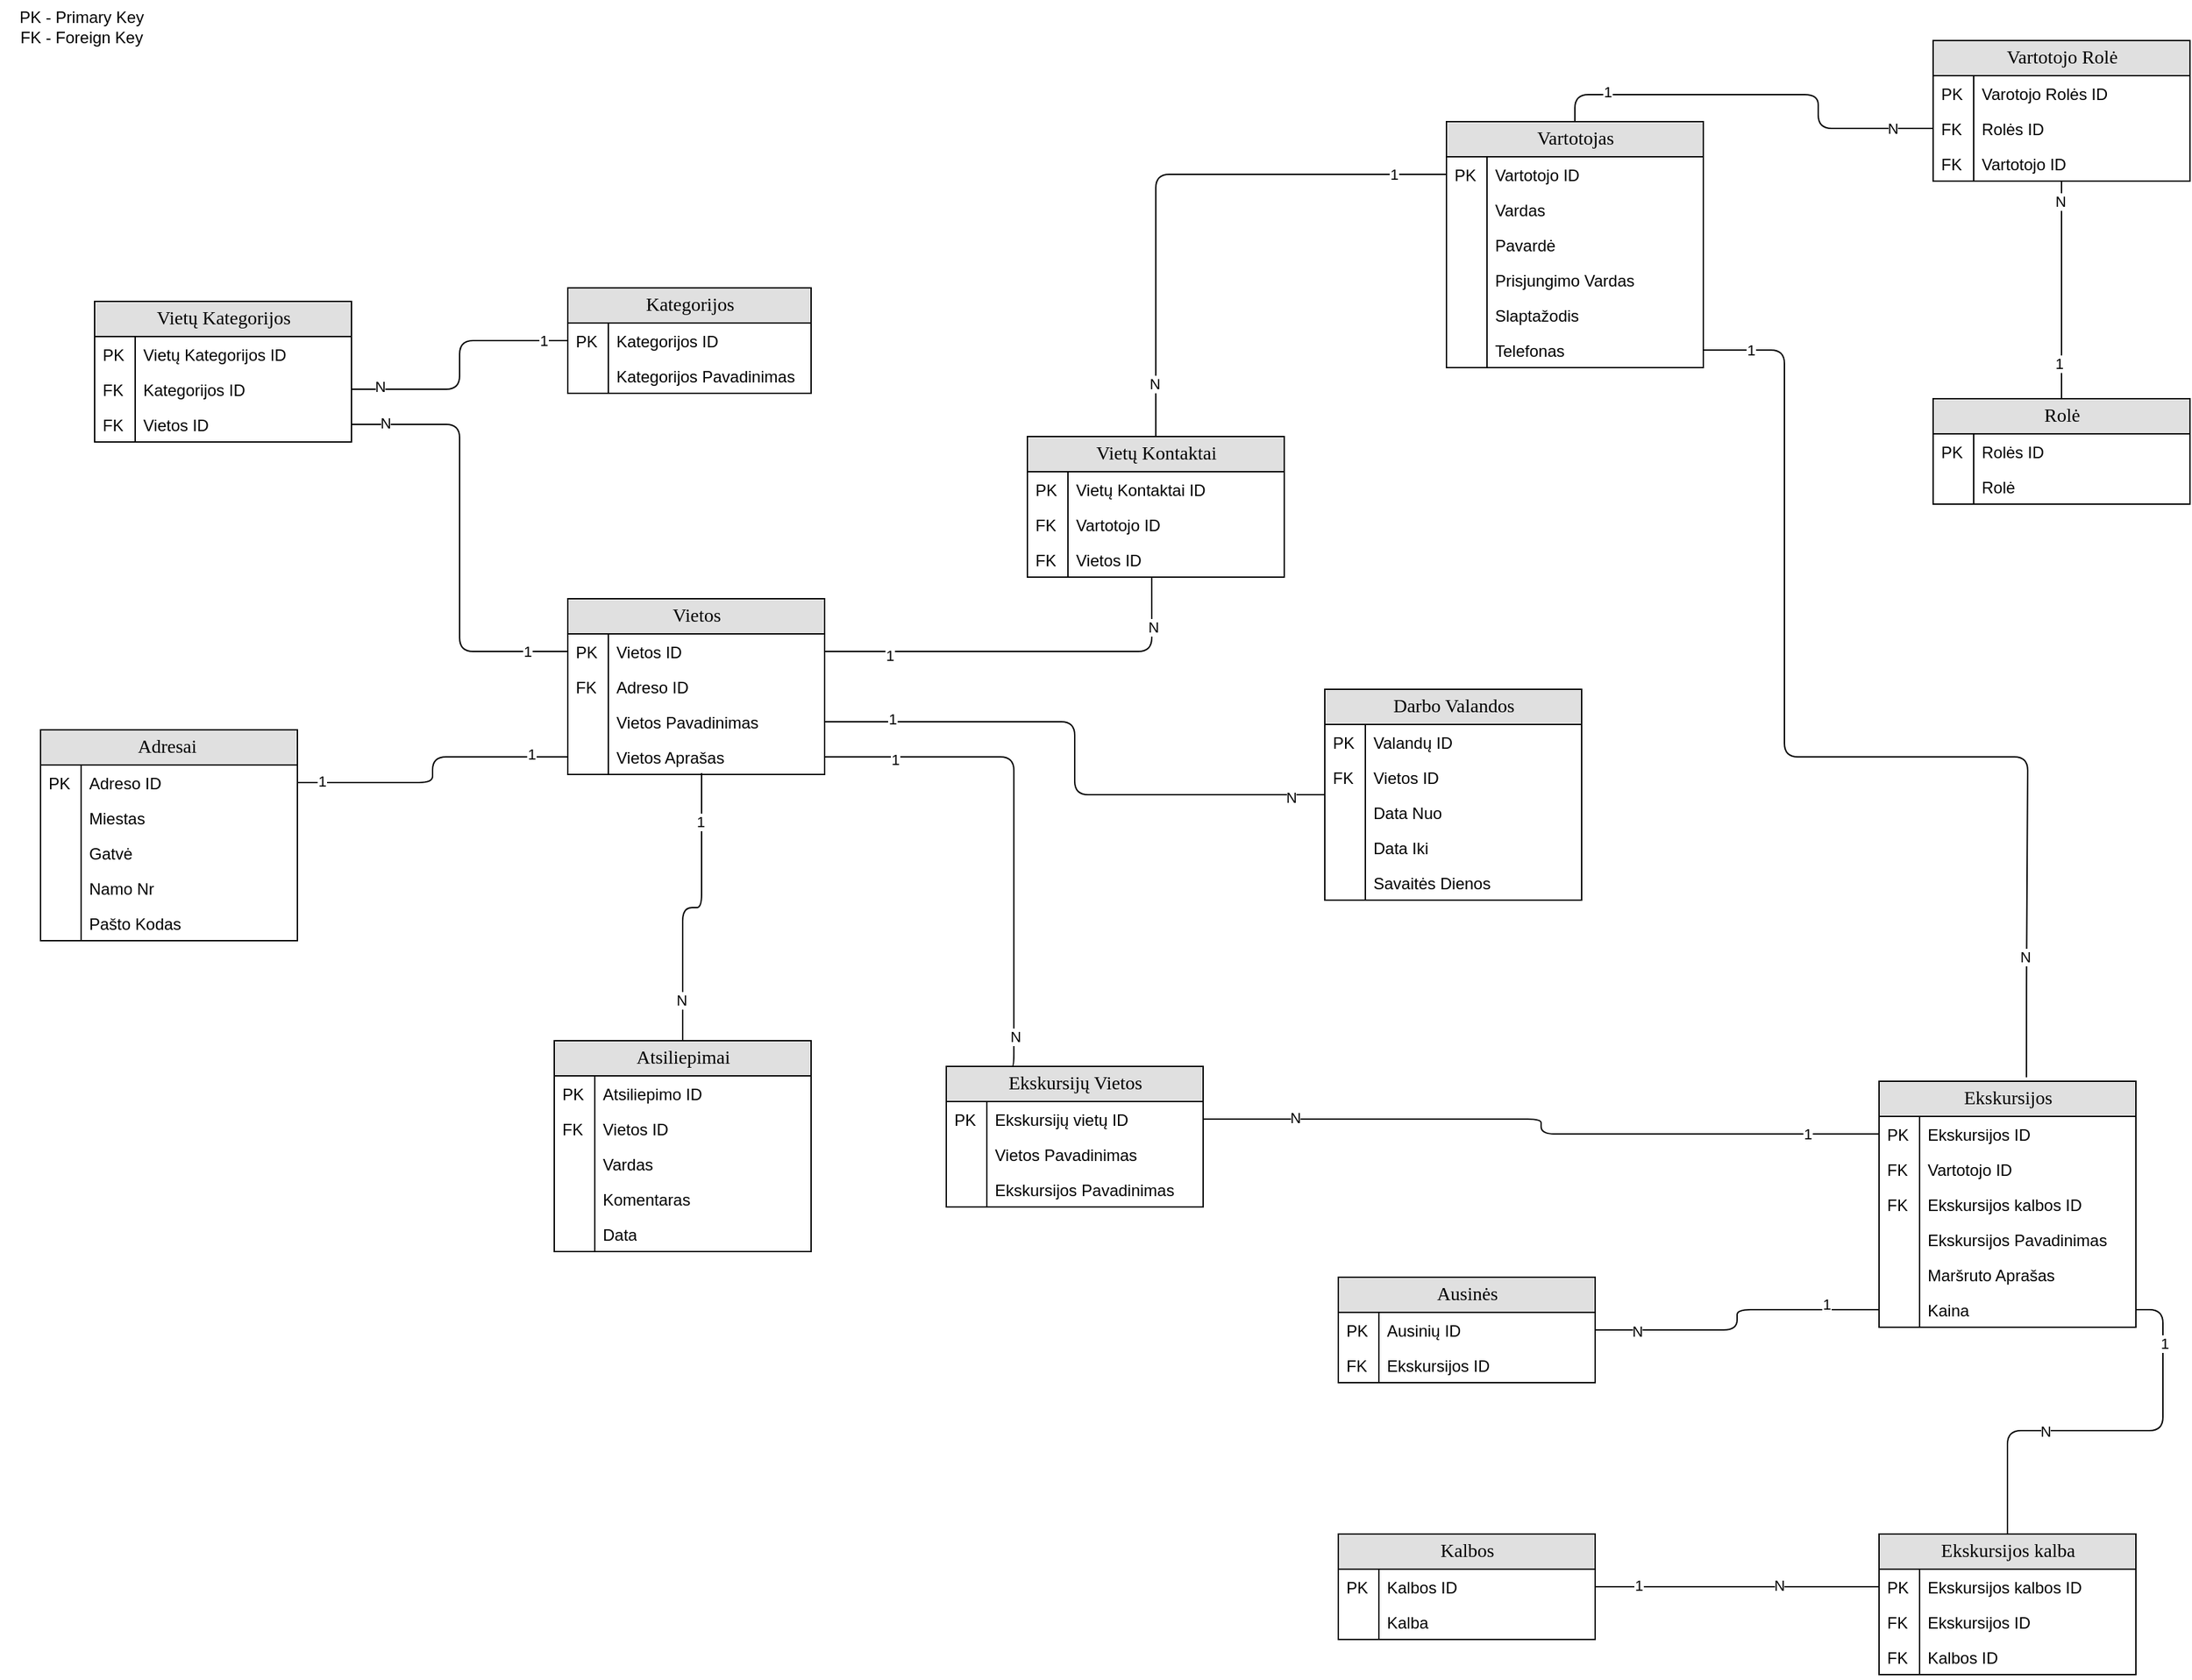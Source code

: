<mxfile version="21.1.5" type="device">
  <diagram name="Page-1" id="e56a1550-8fbb-45ad-956c-1786394a9013">
    <mxGraphModel dx="2039" dy="1173" grid="1" gridSize="10" guides="1" tooltips="1" connect="1" arrows="1" fold="1" page="1" pageScale="1" pageWidth="1700" pageHeight="1100" background="none" math="0" shadow="0">
      <root>
        <mxCell id="0" />
        <mxCell id="1" parent="0" />
        <mxCell id="2e49270ec7c68f3f-1" value="Vietų Kategorijos" style="swimlane;html=1;fontStyle=0;childLayout=stackLayout;horizontal=1;startSize=26;fillColor=#e0e0e0;horizontalStack=0;resizeParent=1;resizeLast=0;collapsible=1;marginBottom=0;swimlaneFillColor=#ffffff;align=center;rounded=0;shadow=0;comic=0;labelBackgroundColor=none;strokeWidth=1;fontFamily=Verdana;fontSize=14" parent="1" vertex="1">
          <mxGeometry x="90" y="243" width="190" height="104" as="geometry" />
        </mxCell>
        <mxCell id="2u75masFZItvVnKcSMwO-8" value="Vietų Kategorijos ID" style="shape=partialRectangle;top=0;left=0;right=0;bottom=0;html=1;align=left;verticalAlign=top;fillColor=none;spacingLeft=34;spacingRight=4;whiteSpace=wrap;overflow=hidden;rotatable=0;points=[[0,0.5],[1,0.5]];portConstraint=eastwest;dropTarget=0;" parent="2e49270ec7c68f3f-1" vertex="1">
          <mxGeometry y="26" width="190" height="26" as="geometry" />
        </mxCell>
        <mxCell id="2u75masFZItvVnKcSMwO-9" value="PK" style="shape=partialRectangle;top=0;left=0;bottom=0;html=1;fillColor=none;align=left;verticalAlign=top;spacingLeft=4;spacingRight=4;whiteSpace=wrap;overflow=hidden;rotatable=0;points=[];portConstraint=eastwest;part=1;" parent="2u75masFZItvVnKcSMwO-8" vertex="1" connectable="0">
          <mxGeometry width="30" height="26" as="geometry" />
        </mxCell>
        <mxCell id="2u75masFZItvVnKcSMwO-10" value="Kategorijos ID" style="shape=partialRectangle;top=0;left=0;right=0;bottom=0;html=1;align=left;verticalAlign=top;fillColor=none;spacingLeft=34;spacingRight=4;whiteSpace=wrap;overflow=hidden;rotatable=0;points=[[0,0.5],[1,0.5]];portConstraint=eastwest;dropTarget=0;" parent="2e49270ec7c68f3f-1" vertex="1">
          <mxGeometry y="52" width="190" height="26" as="geometry" />
        </mxCell>
        <mxCell id="2u75masFZItvVnKcSMwO-11" value="FK" style="shape=partialRectangle;top=0;left=0;bottom=0;html=1;fillColor=none;align=left;verticalAlign=top;spacingLeft=4;spacingRight=4;whiteSpace=wrap;overflow=hidden;rotatable=0;points=[];portConstraint=eastwest;part=1;" parent="2u75masFZItvVnKcSMwO-10" vertex="1" connectable="0">
          <mxGeometry width="30" height="26" as="geometry" />
        </mxCell>
        <mxCell id="2u75masFZItvVnKcSMwO-12" value="Vietos ID" style="shape=partialRectangle;top=0;left=0;right=0;bottom=0;html=1;align=left;verticalAlign=top;fillColor=none;spacingLeft=34;spacingRight=4;whiteSpace=wrap;overflow=hidden;rotatable=0;points=[[0,0.5],[1,0.5]];portConstraint=eastwest;dropTarget=0;" parent="2e49270ec7c68f3f-1" vertex="1">
          <mxGeometry y="78" width="190" height="26" as="geometry" />
        </mxCell>
        <mxCell id="2u75masFZItvVnKcSMwO-13" value="FK" style="shape=partialRectangle;top=0;left=0;bottom=0;html=1;fillColor=none;align=left;verticalAlign=top;spacingLeft=4;spacingRight=4;whiteSpace=wrap;overflow=hidden;rotatable=0;points=[];portConstraint=eastwest;part=1;" parent="2u75masFZItvVnKcSMwO-12" vertex="1" connectable="0">
          <mxGeometry width="30" height="26" as="geometry" />
        </mxCell>
        <mxCell id="2e49270ec7c68f3f-8" value="Kategorijos" style="swimlane;html=1;fontStyle=0;childLayout=stackLayout;horizontal=1;startSize=26;fillColor=#e0e0e0;horizontalStack=0;resizeParent=1;resizeLast=0;collapsible=1;marginBottom=0;swimlaneFillColor=#ffffff;align=center;rounded=0;shadow=0;comic=0;labelBackgroundColor=none;strokeWidth=1;fontFamily=Verdana;fontSize=14;swimlaneLine=1;" parent="1" vertex="1">
          <mxGeometry x="440" y="233" width="180" height="78" as="geometry" />
        </mxCell>
        <mxCell id="2e49270ec7c68f3f-11" value="Kategorijos ID" style="shape=partialRectangle;top=0;left=0;right=0;bottom=0;html=1;align=left;verticalAlign=top;fillColor=none;spacingLeft=34;spacingRight=4;whiteSpace=wrap;overflow=hidden;rotatable=0;points=[[0,0.5],[1,0.5]];portConstraint=eastwest;dropTarget=0;" parent="2e49270ec7c68f3f-8" vertex="1">
          <mxGeometry y="26" width="180" height="26" as="geometry" />
        </mxCell>
        <mxCell id="2e49270ec7c68f3f-12" value="PK" style="shape=partialRectangle;top=0;left=0;bottom=0;html=1;fillColor=none;align=left;verticalAlign=top;spacingLeft=4;spacingRight=4;whiteSpace=wrap;overflow=hidden;rotatable=0;points=[];portConstraint=eastwest;part=1;" parent="2e49270ec7c68f3f-11" vertex="1" connectable="0">
          <mxGeometry width="30" height="26" as="geometry" />
        </mxCell>
        <mxCell id="2u75masFZItvVnKcSMwO-6" value="Kategorijos Pavadinimas" style="shape=partialRectangle;top=0;left=0;right=0;bottom=0;html=1;align=left;verticalAlign=top;fillColor=none;spacingLeft=34;spacingRight=4;whiteSpace=wrap;overflow=hidden;rotatable=0;points=[[0,0.5],[1,0.5]];portConstraint=eastwest;dropTarget=0;" parent="2e49270ec7c68f3f-8" vertex="1">
          <mxGeometry y="52" width="180" height="26" as="geometry" />
        </mxCell>
        <mxCell id="2u75masFZItvVnKcSMwO-7" value="" style="shape=partialRectangle;top=0;left=0;bottom=0;html=1;fillColor=none;align=left;verticalAlign=top;spacingLeft=4;spacingRight=4;whiteSpace=wrap;overflow=hidden;rotatable=0;points=[];portConstraint=eastwest;part=1;" parent="2u75masFZItvVnKcSMwO-6" vertex="1" connectable="0">
          <mxGeometry width="30" height="26" as="geometry" />
        </mxCell>
        <mxCell id="2u75masFZItvVnKcSMwO-14" value="Vietos" style="swimlane;html=1;fontStyle=0;childLayout=stackLayout;horizontal=1;startSize=26;fillColor=#e0e0e0;horizontalStack=0;resizeParent=1;resizeLast=0;collapsible=1;marginBottom=0;swimlaneFillColor=#ffffff;align=center;rounded=0;shadow=0;comic=0;labelBackgroundColor=none;strokeWidth=1;fontFamily=Verdana;fontSize=14" parent="1" vertex="1">
          <mxGeometry x="440" y="463" width="190" height="130" as="geometry" />
        </mxCell>
        <mxCell id="2u75masFZItvVnKcSMwO-15" value="Vietos ID" style="shape=partialRectangle;top=0;left=0;right=0;bottom=0;html=1;align=left;verticalAlign=top;fillColor=none;spacingLeft=34;spacingRight=4;whiteSpace=wrap;overflow=hidden;rotatable=0;points=[[0,0.5],[1,0.5]];portConstraint=eastwest;dropTarget=0;" parent="2u75masFZItvVnKcSMwO-14" vertex="1">
          <mxGeometry y="26" width="190" height="26" as="geometry" />
        </mxCell>
        <mxCell id="2u75masFZItvVnKcSMwO-16" value="PK" style="shape=partialRectangle;top=0;left=0;bottom=0;html=1;fillColor=none;align=left;verticalAlign=top;spacingLeft=4;spacingRight=4;whiteSpace=wrap;overflow=hidden;rotatable=0;points=[];portConstraint=eastwest;part=1;" parent="2u75masFZItvVnKcSMwO-15" vertex="1" connectable="0">
          <mxGeometry width="30" height="26" as="geometry" />
        </mxCell>
        <mxCell id="KYtX_z146QH8X2Sa38zv-23" value="Adreso ID" style="shape=partialRectangle;top=0;left=0;right=0;bottom=0;html=1;align=left;verticalAlign=top;fillColor=none;spacingLeft=34;spacingRight=4;whiteSpace=wrap;overflow=hidden;rotatable=0;points=[[0,0.5],[1,0.5]];portConstraint=eastwest;dropTarget=0;" parent="2u75masFZItvVnKcSMwO-14" vertex="1">
          <mxGeometry y="52" width="190" height="26" as="geometry" />
        </mxCell>
        <mxCell id="KYtX_z146QH8X2Sa38zv-24" value="FK" style="shape=partialRectangle;top=0;left=0;bottom=0;html=1;fillColor=none;align=left;verticalAlign=top;spacingLeft=4;spacingRight=4;whiteSpace=wrap;overflow=hidden;rotatable=0;points=[];portConstraint=eastwest;part=1;" parent="KYtX_z146QH8X2Sa38zv-23" vertex="1" connectable="0">
          <mxGeometry width="30" height="26" as="geometry" />
        </mxCell>
        <mxCell id="2u75masFZItvVnKcSMwO-17" value="Vietos Pavadinimas" style="shape=partialRectangle;top=0;left=0;right=0;bottom=0;html=1;align=left;verticalAlign=top;fillColor=none;spacingLeft=34;spacingRight=4;whiteSpace=wrap;overflow=hidden;rotatable=0;points=[[0,0.5],[1,0.5]];portConstraint=eastwest;dropTarget=0;" parent="2u75masFZItvVnKcSMwO-14" vertex="1">
          <mxGeometry y="78" width="190" height="26" as="geometry" />
        </mxCell>
        <mxCell id="2u75masFZItvVnKcSMwO-18" value="" style="shape=partialRectangle;top=0;left=0;bottom=0;html=1;fillColor=none;align=left;verticalAlign=top;spacingLeft=4;spacingRight=4;whiteSpace=wrap;overflow=hidden;rotatable=0;points=[];portConstraint=eastwest;part=1;" parent="2u75masFZItvVnKcSMwO-17" vertex="1" connectable="0">
          <mxGeometry width="30" height="26" as="geometry" />
        </mxCell>
        <mxCell id="2u75masFZItvVnKcSMwO-19" value="Vietos Aprašas" style="shape=partialRectangle;top=0;left=0;right=0;bottom=0;html=1;align=left;verticalAlign=top;fillColor=none;spacingLeft=34;spacingRight=4;whiteSpace=wrap;overflow=hidden;rotatable=0;points=[[0,0.5],[1,0.5]];portConstraint=eastwest;dropTarget=0;" parent="2u75masFZItvVnKcSMwO-14" vertex="1">
          <mxGeometry y="104" width="190" height="26" as="geometry" />
        </mxCell>
        <mxCell id="2u75masFZItvVnKcSMwO-20" value="" style="shape=partialRectangle;top=0;left=0;bottom=0;html=1;fillColor=none;align=left;verticalAlign=top;spacingLeft=4;spacingRight=4;whiteSpace=wrap;overflow=hidden;rotatable=0;points=[];portConstraint=eastwest;part=1;" parent="2u75masFZItvVnKcSMwO-19" vertex="1" connectable="0">
          <mxGeometry width="30" height="26" as="geometry" />
        </mxCell>
        <mxCell id="2u75masFZItvVnKcSMwO-21" value="Adresai&amp;nbsp;" style="swimlane;html=1;fontStyle=0;childLayout=stackLayout;horizontal=1;startSize=26;fillColor=#e0e0e0;horizontalStack=0;resizeParent=1;resizeLast=0;collapsible=1;marginBottom=0;swimlaneFillColor=#ffffff;align=center;rounded=0;shadow=0;comic=0;labelBackgroundColor=none;strokeWidth=1;fontFamily=Verdana;fontSize=14" parent="1" vertex="1">
          <mxGeometry x="50" y="560" width="190" height="156" as="geometry" />
        </mxCell>
        <mxCell id="2u75masFZItvVnKcSMwO-22" value="Adreso ID" style="shape=partialRectangle;top=0;left=0;right=0;bottom=0;html=1;align=left;verticalAlign=top;fillColor=none;spacingLeft=34;spacingRight=4;whiteSpace=wrap;overflow=hidden;rotatable=0;points=[[0,0.5],[1,0.5]];portConstraint=eastwest;dropTarget=0;" parent="2u75masFZItvVnKcSMwO-21" vertex="1">
          <mxGeometry y="26" width="190" height="26" as="geometry" />
        </mxCell>
        <mxCell id="2u75masFZItvVnKcSMwO-23" value="PK" style="shape=partialRectangle;top=0;left=0;bottom=0;html=1;fillColor=none;align=left;verticalAlign=top;spacingLeft=4;spacingRight=4;whiteSpace=wrap;overflow=hidden;rotatable=0;points=[];portConstraint=eastwest;part=1;" parent="2u75masFZItvVnKcSMwO-22" vertex="1" connectable="0">
          <mxGeometry width="30" height="26" as="geometry" />
        </mxCell>
        <mxCell id="2u75masFZItvVnKcSMwO-24" value="Miestas" style="shape=partialRectangle;top=0;left=0;right=0;bottom=0;html=1;align=left;verticalAlign=top;fillColor=none;spacingLeft=34;spacingRight=4;whiteSpace=wrap;overflow=hidden;rotatable=0;points=[[0,0.5],[1,0.5]];portConstraint=eastwest;dropTarget=0;" parent="2u75masFZItvVnKcSMwO-21" vertex="1">
          <mxGeometry y="52" width="190" height="26" as="geometry" />
        </mxCell>
        <mxCell id="2u75masFZItvVnKcSMwO-25" value="" style="shape=partialRectangle;top=0;left=0;bottom=0;html=1;fillColor=none;align=left;verticalAlign=top;spacingLeft=4;spacingRight=4;whiteSpace=wrap;overflow=hidden;rotatable=0;points=[];portConstraint=eastwest;part=1;" parent="2u75masFZItvVnKcSMwO-24" vertex="1" connectable="0">
          <mxGeometry width="30" height="26" as="geometry" />
        </mxCell>
        <mxCell id="2u75masFZItvVnKcSMwO-26" value="Gatvė" style="shape=partialRectangle;top=0;left=0;right=0;bottom=0;html=1;align=left;verticalAlign=top;fillColor=none;spacingLeft=34;spacingRight=4;whiteSpace=wrap;overflow=hidden;rotatable=0;points=[[0,0.5],[1,0.5]];portConstraint=eastwest;dropTarget=0;" parent="2u75masFZItvVnKcSMwO-21" vertex="1">
          <mxGeometry y="78" width="190" height="26" as="geometry" />
        </mxCell>
        <mxCell id="2u75masFZItvVnKcSMwO-27" value="" style="shape=partialRectangle;top=0;left=0;bottom=0;html=1;fillColor=none;align=left;verticalAlign=top;spacingLeft=4;spacingRight=4;whiteSpace=wrap;overflow=hidden;rotatable=0;points=[];portConstraint=eastwest;part=1;" parent="2u75masFZItvVnKcSMwO-26" vertex="1" connectable="0">
          <mxGeometry width="30" height="26" as="geometry" />
        </mxCell>
        <mxCell id="2u75masFZItvVnKcSMwO-28" value="Namo Nr&amp;nbsp;" style="shape=partialRectangle;top=0;left=0;right=0;bottom=0;html=1;align=left;verticalAlign=top;fillColor=none;spacingLeft=34;spacingRight=4;whiteSpace=wrap;overflow=hidden;rotatable=0;points=[[0,0.5],[1,0.5]];portConstraint=eastwest;dropTarget=0;" parent="2u75masFZItvVnKcSMwO-21" vertex="1">
          <mxGeometry y="104" width="190" height="26" as="geometry" />
        </mxCell>
        <mxCell id="2u75masFZItvVnKcSMwO-29" value="" style="shape=partialRectangle;top=0;left=0;bottom=0;html=1;fillColor=none;align=left;verticalAlign=top;spacingLeft=4;spacingRight=4;whiteSpace=wrap;overflow=hidden;rotatable=0;points=[];portConstraint=eastwest;part=1;" parent="2u75masFZItvVnKcSMwO-28" vertex="1" connectable="0">
          <mxGeometry width="30" height="26" as="geometry" />
        </mxCell>
        <mxCell id="2u75masFZItvVnKcSMwO-30" value="Pašto Kodas" style="shape=partialRectangle;top=0;left=0;right=0;bottom=0;html=1;align=left;verticalAlign=top;fillColor=none;spacingLeft=34;spacingRight=4;whiteSpace=wrap;overflow=hidden;rotatable=0;points=[[0,0.5],[1,0.5]];portConstraint=eastwest;dropTarget=0;" parent="2u75masFZItvVnKcSMwO-21" vertex="1">
          <mxGeometry y="130" width="190" height="26" as="geometry" />
        </mxCell>
        <mxCell id="2u75masFZItvVnKcSMwO-31" value="" style="shape=partialRectangle;top=0;left=0;bottom=0;html=1;fillColor=none;align=left;verticalAlign=top;spacingLeft=4;spacingRight=4;whiteSpace=wrap;overflow=hidden;rotatable=0;points=[];portConstraint=eastwest;part=1;" parent="2u75masFZItvVnKcSMwO-30" vertex="1" connectable="0">
          <mxGeometry width="30" height="26" as="geometry" />
        </mxCell>
        <mxCell id="2u75masFZItvVnKcSMwO-32" value="Vietų Kontaktai" style="swimlane;html=1;fontStyle=0;childLayout=stackLayout;horizontal=1;startSize=26;fillColor=#e0e0e0;horizontalStack=0;resizeParent=1;resizeLast=0;collapsible=1;marginBottom=0;swimlaneFillColor=#ffffff;align=center;rounded=0;shadow=0;comic=0;labelBackgroundColor=none;strokeWidth=1;fontFamily=Verdana;fontSize=14" parent="1" vertex="1">
          <mxGeometry x="780" y="343" width="190" height="104" as="geometry" />
        </mxCell>
        <mxCell id="2u75masFZItvVnKcSMwO-33" value="Vietų Kontaktai ID" style="shape=partialRectangle;top=0;left=0;right=0;bottom=0;html=1;align=left;verticalAlign=top;fillColor=none;spacingLeft=34;spacingRight=4;whiteSpace=wrap;overflow=hidden;rotatable=0;points=[[0,0.5],[1,0.5]];portConstraint=eastwest;dropTarget=0;" parent="2u75masFZItvVnKcSMwO-32" vertex="1">
          <mxGeometry y="26" width="190" height="26" as="geometry" />
        </mxCell>
        <mxCell id="2u75masFZItvVnKcSMwO-34" value="PK" style="shape=partialRectangle;top=0;left=0;bottom=0;html=1;fillColor=none;align=left;verticalAlign=top;spacingLeft=4;spacingRight=4;whiteSpace=wrap;overflow=hidden;rotatable=0;points=[];portConstraint=eastwest;part=1;" parent="2u75masFZItvVnKcSMwO-33" vertex="1" connectable="0">
          <mxGeometry width="30" height="26" as="geometry" />
        </mxCell>
        <mxCell id="2u75masFZItvVnKcSMwO-35" value="Vartotojo ID" style="shape=partialRectangle;top=0;left=0;right=0;bottom=0;html=1;align=left;verticalAlign=top;fillColor=none;spacingLeft=34;spacingRight=4;whiteSpace=wrap;overflow=hidden;rotatable=0;points=[[0,0.5],[1,0.5]];portConstraint=eastwest;dropTarget=0;" parent="2u75masFZItvVnKcSMwO-32" vertex="1">
          <mxGeometry y="52" width="190" height="26" as="geometry" />
        </mxCell>
        <mxCell id="2u75masFZItvVnKcSMwO-36" value="FK" style="shape=partialRectangle;top=0;left=0;bottom=0;html=1;fillColor=none;align=left;verticalAlign=top;spacingLeft=4;spacingRight=4;whiteSpace=wrap;overflow=hidden;rotatable=0;points=[];portConstraint=eastwest;part=1;" parent="2u75masFZItvVnKcSMwO-35" vertex="1" connectable="0">
          <mxGeometry width="30" height="26" as="geometry" />
        </mxCell>
        <mxCell id="2u75masFZItvVnKcSMwO-37" value="Vietos ID" style="shape=partialRectangle;top=0;left=0;right=0;bottom=0;html=1;align=left;verticalAlign=top;fillColor=none;spacingLeft=34;spacingRight=4;whiteSpace=wrap;overflow=hidden;rotatable=0;points=[[0,0.5],[1,0.5]];portConstraint=eastwest;dropTarget=0;" parent="2u75masFZItvVnKcSMwO-32" vertex="1">
          <mxGeometry y="78" width="190" height="26" as="geometry" />
        </mxCell>
        <mxCell id="2u75masFZItvVnKcSMwO-38" value="FK" style="shape=partialRectangle;top=0;left=0;bottom=0;html=1;fillColor=none;align=left;verticalAlign=top;spacingLeft=4;spacingRight=4;whiteSpace=wrap;overflow=hidden;rotatable=0;points=[];portConstraint=eastwest;part=1;" parent="2u75masFZItvVnKcSMwO-37" vertex="1" connectable="0">
          <mxGeometry width="30" height="26" as="geometry" />
        </mxCell>
        <mxCell id="2u75masFZItvVnKcSMwO-46" value="Darbo Valandos" style="swimlane;html=1;fontStyle=0;childLayout=stackLayout;horizontal=1;startSize=26;fillColor=#e0e0e0;horizontalStack=0;resizeParent=1;resizeLast=0;collapsible=1;marginBottom=0;swimlaneFillColor=#ffffff;align=center;rounded=0;shadow=0;comic=0;labelBackgroundColor=none;strokeWidth=1;fontFamily=Verdana;fontSize=14" parent="1" vertex="1">
          <mxGeometry x="1000" y="530" width="190" height="156" as="geometry" />
        </mxCell>
        <mxCell id="2u75masFZItvVnKcSMwO-47" value="Valandų ID" style="shape=partialRectangle;top=0;left=0;right=0;bottom=0;html=1;align=left;verticalAlign=top;fillColor=none;spacingLeft=34;spacingRight=4;whiteSpace=wrap;overflow=hidden;rotatable=0;points=[[0,0.5],[1,0.5]];portConstraint=eastwest;dropTarget=0;" parent="2u75masFZItvVnKcSMwO-46" vertex="1">
          <mxGeometry y="26" width="190" height="26" as="geometry" />
        </mxCell>
        <mxCell id="2u75masFZItvVnKcSMwO-48" value="PK" style="shape=partialRectangle;top=0;left=0;bottom=0;html=1;fillColor=none;align=left;verticalAlign=top;spacingLeft=4;spacingRight=4;whiteSpace=wrap;overflow=hidden;rotatable=0;points=[];portConstraint=eastwest;part=1;" parent="2u75masFZItvVnKcSMwO-47" vertex="1" connectable="0">
          <mxGeometry width="30" height="26" as="geometry" />
        </mxCell>
        <mxCell id="KYtX_z146QH8X2Sa38zv-27" value="Vietos ID" style="shape=partialRectangle;top=0;left=0;right=0;bottom=0;html=1;align=left;verticalAlign=top;fillColor=none;spacingLeft=34;spacingRight=4;whiteSpace=wrap;overflow=hidden;rotatable=0;points=[[0,0.5],[1,0.5]];portConstraint=eastwest;dropTarget=0;" parent="2u75masFZItvVnKcSMwO-46" vertex="1">
          <mxGeometry y="52" width="190" height="26" as="geometry" />
        </mxCell>
        <mxCell id="KYtX_z146QH8X2Sa38zv-28" value="FK" style="shape=partialRectangle;top=0;left=0;bottom=0;html=1;fillColor=none;align=left;verticalAlign=top;spacingLeft=4;spacingRight=4;whiteSpace=wrap;overflow=hidden;rotatable=0;points=[];portConstraint=eastwest;part=1;" parent="KYtX_z146QH8X2Sa38zv-27" vertex="1" connectable="0">
          <mxGeometry width="30" height="26" as="geometry" />
        </mxCell>
        <mxCell id="2u75masFZItvVnKcSMwO-49" value="Data Nuo" style="shape=partialRectangle;top=0;left=0;right=0;bottom=0;html=1;align=left;verticalAlign=top;fillColor=none;spacingLeft=34;spacingRight=4;whiteSpace=wrap;overflow=hidden;rotatable=0;points=[[0,0.5],[1,0.5]];portConstraint=eastwest;dropTarget=0;" parent="2u75masFZItvVnKcSMwO-46" vertex="1">
          <mxGeometry y="78" width="190" height="26" as="geometry" />
        </mxCell>
        <mxCell id="2u75masFZItvVnKcSMwO-50" value="" style="shape=partialRectangle;top=0;left=0;bottom=0;html=1;fillColor=none;align=left;verticalAlign=top;spacingLeft=4;spacingRight=4;whiteSpace=wrap;overflow=hidden;rotatable=0;points=[];portConstraint=eastwest;part=1;" parent="2u75masFZItvVnKcSMwO-49" vertex="1" connectable="0">
          <mxGeometry width="30" height="26" as="geometry" />
        </mxCell>
        <mxCell id="2u75masFZItvVnKcSMwO-51" value="Data Iki" style="shape=partialRectangle;top=0;left=0;right=0;bottom=0;html=1;align=left;verticalAlign=top;fillColor=none;spacingLeft=34;spacingRight=4;whiteSpace=wrap;overflow=hidden;rotatable=0;points=[[0,0.5],[1,0.5]];portConstraint=eastwest;dropTarget=0;" parent="2u75masFZItvVnKcSMwO-46" vertex="1">
          <mxGeometry y="104" width="190" height="26" as="geometry" />
        </mxCell>
        <mxCell id="2u75masFZItvVnKcSMwO-52" value="" style="shape=partialRectangle;top=0;left=0;bottom=0;html=1;fillColor=none;align=left;verticalAlign=top;spacingLeft=4;spacingRight=4;whiteSpace=wrap;overflow=hidden;rotatable=0;points=[];portConstraint=eastwest;part=1;" parent="2u75masFZItvVnKcSMwO-51" vertex="1" connectable="0">
          <mxGeometry width="30" height="26" as="geometry" />
        </mxCell>
        <mxCell id="2u75masFZItvVnKcSMwO-53" value="Savaitės Dienos" style="shape=partialRectangle;top=0;left=0;right=0;bottom=0;html=1;align=left;verticalAlign=top;fillColor=none;spacingLeft=34;spacingRight=4;whiteSpace=wrap;overflow=hidden;rotatable=0;points=[[0,0.5],[1,0.5]];portConstraint=eastwest;dropTarget=0;" parent="2u75masFZItvVnKcSMwO-46" vertex="1">
          <mxGeometry y="130" width="190" height="26" as="geometry" />
        </mxCell>
        <mxCell id="2u75masFZItvVnKcSMwO-54" value="" style="shape=partialRectangle;top=0;left=0;bottom=0;html=1;fillColor=none;align=left;verticalAlign=top;spacingLeft=4;spacingRight=4;whiteSpace=wrap;overflow=hidden;rotatable=0;points=[];portConstraint=eastwest;part=1;" parent="2u75masFZItvVnKcSMwO-53" vertex="1" connectable="0">
          <mxGeometry width="30" height="26" as="geometry" />
        </mxCell>
        <mxCell id="2u75masFZItvVnKcSMwO-110" style="edgeStyle=orthogonalEdgeStyle;shape=connector;rounded=1;orthogonalLoop=1;jettySize=auto;html=1;exitX=0.574;exitY=-0.016;exitDx=0;exitDy=0;labelBackgroundColor=default;strokeColor=default;fontFamily=Helvetica;fontSize=11;fontColor=default;startArrow=none;startFill=0;endArrow=none;endFill=0;startSize=7;endSize=7;entryX=1;entryY=0.5;entryDx=0;entryDy=0;exitPerimeter=0;" parent="1" source="uonydsykqaPRwKB6mwcQ-45" target="uonydsykqaPRwKB6mwcQ-14" edge="1">
          <mxGeometry relative="1" as="geometry">
            <mxPoint x="1270" y="337" as="targetPoint" />
            <Array as="points">
              <mxPoint x="1519" y="740" />
              <mxPoint x="1520" y="580" />
              <mxPoint x="1340" y="580" />
              <mxPoint x="1340" y="280" />
            </Array>
            <mxPoint x="1515" y="790" as="sourcePoint" />
          </mxGeometry>
        </mxCell>
        <mxCell id="KYtX_z146QH8X2Sa38zv-10" value="1" style="edgeLabel;html=1;align=center;verticalAlign=middle;resizable=0;points=[];fontSize=11;fontFamily=Helvetica;fontColor=default;" parent="2u75masFZItvVnKcSMwO-110" vertex="1" connectable="0">
          <mxGeometry x="0.964" y="-1" relative="1" as="geometry">
            <mxPoint x="21" y="1" as="offset" />
          </mxGeometry>
        </mxCell>
        <mxCell id="KYtX_z146QH8X2Sa38zv-14" value="N" style="edgeLabel;html=1;align=center;verticalAlign=middle;resizable=0;points=[];fontSize=11;fontFamily=Helvetica;fontColor=default;" parent="2u75masFZItvVnKcSMwO-110" vertex="1" connectable="0">
          <mxGeometry x="-0.873" y="1" relative="1" as="geometry">
            <mxPoint y="-40" as="offset" />
          </mxGeometry>
        </mxCell>
        <mxCell id="2u75masFZItvVnKcSMwO-100" style="edgeStyle=orthogonalEdgeStyle;rounded=1;orthogonalLoop=1;jettySize=auto;html=1;exitX=0;exitY=0.5;exitDx=0;exitDy=0;entryX=1;entryY=0.5;entryDx=0;entryDy=0;startArrow=none;startFill=0;endArrow=none;endFill=0;strokeColor=default;endSize=7;startSize=7;" parent="1" source="2e49270ec7c68f3f-11" target="2u75masFZItvVnKcSMwO-10" edge="1">
          <mxGeometry relative="1" as="geometry" />
        </mxCell>
        <mxCell id="KYtX_z146QH8X2Sa38zv-1" value="1" style="edgeLabel;html=1;align=center;verticalAlign=middle;resizable=0;points=[];fontSize=11;fontFamily=Helvetica;fontColor=default;" parent="2u75masFZItvVnKcSMwO-100" vertex="1" connectable="0">
          <mxGeometry x="-0.816" relative="1" as="geometry">
            <mxPoint as="offset" />
          </mxGeometry>
        </mxCell>
        <mxCell id="KYtX_z146QH8X2Sa38zv-18" value="N" style="edgeLabel;html=1;align=center;verticalAlign=middle;resizable=0;points=[];fontSize=11;fontFamily=Helvetica;fontColor=default;" parent="2u75masFZItvVnKcSMwO-100" vertex="1" connectable="0">
          <mxGeometry x="0.786" y="-2" relative="1" as="geometry">
            <mxPoint as="offset" />
          </mxGeometry>
        </mxCell>
        <mxCell id="2u75masFZItvVnKcSMwO-102" style="edgeStyle=orthogonalEdgeStyle;shape=connector;rounded=1;orthogonalLoop=1;jettySize=auto;html=1;exitX=1;exitY=0.5;exitDx=0;exitDy=0;entryX=0;entryY=0.5;entryDx=0;entryDy=0;labelBackgroundColor=default;strokeColor=default;fontFamily=Helvetica;fontSize=11;fontColor=default;startArrow=none;startFill=0;endArrow=none;endFill=0;startSize=7;endSize=7;" parent="1" source="2u75masFZItvVnKcSMwO-12" target="2u75masFZItvVnKcSMwO-15" edge="1">
          <mxGeometry relative="1" as="geometry" />
        </mxCell>
        <mxCell id="KYtX_z146QH8X2Sa38zv-2" value="1" style="edgeLabel;html=1;align=center;verticalAlign=middle;resizable=0;points=[];fontSize=11;fontFamily=Helvetica;fontColor=default;" parent="2u75masFZItvVnKcSMwO-102" vertex="1" connectable="0">
          <mxGeometry x="0.817" relative="1" as="geometry">
            <mxPoint as="offset" />
          </mxGeometry>
        </mxCell>
        <mxCell id="KYtX_z146QH8X2Sa38zv-19" value="N" style="edgeLabel;html=1;align=center;verticalAlign=middle;resizable=0;points=[];fontSize=11;fontFamily=Helvetica;fontColor=default;" parent="2u75masFZItvVnKcSMwO-102" vertex="1" connectable="0">
          <mxGeometry x="-0.848" y="1" relative="1" as="geometry">
            <mxPoint as="offset" />
          </mxGeometry>
        </mxCell>
        <mxCell id="2u75masFZItvVnKcSMwO-103" style="edgeStyle=orthogonalEdgeStyle;shape=connector;rounded=1;orthogonalLoop=1;jettySize=auto;html=1;exitX=0;exitY=0.5;exitDx=0;exitDy=0;entryX=1;entryY=0.5;entryDx=0;entryDy=0;labelBackgroundColor=default;strokeColor=default;fontFamily=Helvetica;fontSize=11;fontColor=default;startArrow=none;startFill=0;endArrow=none;endFill=0;startSize=7;endSize=7;" parent="1" source="2u75masFZItvVnKcSMwO-19" target="2u75masFZItvVnKcSMwO-22" edge="1">
          <mxGeometry relative="1" as="geometry" />
        </mxCell>
        <mxCell id="KYtX_z146QH8X2Sa38zv-3" value="1" style="edgeLabel;html=1;align=center;verticalAlign=middle;resizable=0;points=[];fontSize=11;fontFamily=Helvetica;fontColor=default;" parent="2u75masFZItvVnKcSMwO-103" vertex="1" connectable="0">
          <mxGeometry x="-0.747" y="-2" relative="1" as="geometry">
            <mxPoint as="offset" />
          </mxGeometry>
        </mxCell>
        <mxCell id="KYtX_z146QH8X2Sa38zv-12" value="1" style="edgeLabel;html=1;align=center;verticalAlign=middle;resizable=0;points=[];fontSize=11;fontFamily=Helvetica;fontColor=default;" parent="2u75masFZItvVnKcSMwO-103" vertex="1" connectable="0">
          <mxGeometry x="0.837" y="-1" relative="1" as="geometry">
            <mxPoint as="offset" />
          </mxGeometry>
        </mxCell>
        <mxCell id="2u75masFZItvVnKcSMwO-104" style="edgeStyle=orthogonalEdgeStyle;shape=connector;rounded=1;orthogonalLoop=1;jettySize=auto;html=1;exitX=1;exitY=0.5;exitDx=0;exitDy=0;entryX=0.484;entryY=1;entryDx=0;entryDy=0;entryPerimeter=0;labelBackgroundColor=default;strokeColor=default;fontFamily=Helvetica;fontSize=11;fontColor=default;startArrow=none;startFill=0;endArrow=none;endFill=0;startSize=7;endSize=7;" parent="1" source="2u75masFZItvVnKcSMwO-15" target="2u75masFZItvVnKcSMwO-37" edge="1">
          <mxGeometry relative="1" as="geometry" />
        </mxCell>
        <mxCell id="KYtX_z146QH8X2Sa38zv-4" value="1" style="edgeLabel;html=1;align=center;verticalAlign=middle;resizable=0;points=[];fontSize=11;fontFamily=Helvetica;fontColor=default;" parent="2u75masFZItvVnKcSMwO-104" vertex="1" connectable="0">
          <mxGeometry x="-0.677" y="-3" relative="1" as="geometry">
            <mxPoint as="offset" />
          </mxGeometry>
        </mxCell>
        <mxCell id="KYtX_z146QH8X2Sa38zv-16" value="N" style="edgeLabel;html=1;align=center;verticalAlign=middle;resizable=0;points=[];fontSize=11;fontFamily=Helvetica;fontColor=default;" parent="2u75masFZItvVnKcSMwO-104" vertex="1" connectable="0">
          <mxGeometry x="0.751" y="-1" relative="1" as="geometry">
            <mxPoint as="offset" />
          </mxGeometry>
        </mxCell>
        <mxCell id="2u75masFZItvVnKcSMwO-105" style="edgeStyle=orthogonalEdgeStyle;shape=connector;rounded=1;orthogonalLoop=1;jettySize=auto;html=1;exitX=0;exitY=0.5;exitDx=0;exitDy=0;entryX=0.5;entryY=0;entryDx=0;entryDy=0;labelBackgroundColor=default;strokeColor=default;fontFamily=Helvetica;fontSize=11;fontColor=default;startArrow=none;startFill=0;endArrow=none;endFill=0;startSize=7;endSize=7;" parent="1" source="uonydsykqaPRwKB6mwcQ-2" target="2u75masFZItvVnKcSMwO-32" edge="1">
          <mxGeometry relative="1" as="geometry">
            <mxPoint x="1080" y="259" as="sourcePoint" />
          </mxGeometry>
        </mxCell>
        <mxCell id="KYtX_z146QH8X2Sa38zv-7" value="1" style="edgeLabel;html=1;align=center;verticalAlign=middle;resizable=0;points=[];fontSize=11;fontFamily=Helvetica;fontColor=default;" parent="2u75masFZItvVnKcSMwO-105" vertex="1" connectable="0">
          <mxGeometry x="-0.806" relative="1" as="geometry">
            <mxPoint as="offset" />
          </mxGeometry>
        </mxCell>
        <mxCell id="KYtX_z146QH8X2Sa38zv-17" value="N" style="edgeLabel;html=1;align=center;verticalAlign=middle;resizable=0;points=[];fontSize=11;fontFamily=Helvetica;fontColor=default;" parent="2u75masFZItvVnKcSMwO-105" vertex="1" connectable="0">
          <mxGeometry x="0.806" y="-1" relative="1" as="geometry">
            <mxPoint as="offset" />
          </mxGeometry>
        </mxCell>
        <mxCell id="2u75masFZItvVnKcSMwO-106" style="edgeStyle=orthogonalEdgeStyle;shape=connector;rounded=1;orthogonalLoop=1;jettySize=auto;html=1;exitX=1;exitY=0.5;exitDx=0;exitDy=0;entryX=0;entryY=0.5;entryDx=0;entryDy=0;labelBackgroundColor=default;strokeColor=default;fontFamily=Helvetica;fontSize=11;fontColor=default;startArrow=none;startFill=0;endArrow=none;endFill=0;startSize=7;endSize=7;" parent="1" source="2u75masFZItvVnKcSMwO-17" target="2u75masFZItvVnKcSMwO-46" edge="1">
          <mxGeometry relative="1" as="geometry" />
        </mxCell>
        <mxCell id="KYtX_z146QH8X2Sa38zv-5" value="1" style="edgeLabel;html=1;align=center;verticalAlign=middle;resizable=0;points=[];fontSize=11;fontFamily=Helvetica;fontColor=default;" parent="2u75masFZItvVnKcSMwO-106" vertex="1" connectable="0">
          <mxGeometry x="-0.767" y="2" relative="1" as="geometry">
            <mxPoint as="offset" />
          </mxGeometry>
        </mxCell>
        <mxCell id="KYtX_z146QH8X2Sa38zv-15" value="N" style="edgeLabel;html=1;align=center;verticalAlign=middle;resizable=0;points=[];fontSize=11;fontFamily=Helvetica;fontColor=default;" parent="2u75masFZItvVnKcSMwO-106" vertex="1" connectable="0">
          <mxGeometry x="0.881" y="-2" relative="1" as="geometry">
            <mxPoint as="offset" />
          </mxGeometry>
        </mxCell>
        <mxCell id="2u75masFZItvVnKcSMwO-107" style="edgeStyle=orthogonalEdgeStyle;shape=connector;rounded=1;orthogonalLoop=1;jettySize=auto;html=1;exitX=1;exitY=0.5;exitDx=0;exitDy=0;labelBackgroundColor=default;strokeColor=default;fontFamily=Helvetica;fontSize=11;fontColor=default;startArrow=none;startFill=0;endArrow=none;endFill=0;startSize=7;endSize=7;entryX=0.25;entryY=0;entryDx=0;entryDy=0;" parent="1" source="2u75masFZItvVnKcSMwO-19" target="uonydsykqaPRwKB6mwcQ-37" edge="1">
          <mxGeometry relative="1" as="geometry">
            <mxPoint x="800" y="779" as="targetPoint" />
            <Array as="points">
              <mxPoint x="770" y="580" />
              <mxPoint x="770" y="809" />
            </Array>
          </mxGeometry>
        </mxCell>
        <mxCell id="KYtX_z146QH8X2Sa38zv-6" value="1" style="edgeLabel;html=1;align=center;verticalAlign=middle;resizable=0;points=[];fontSize=11;fontFamily=Helvetica;fontColor=default;" parent="2u75masFZItvVnKcSMwO-107" vertex="1" connectable="0">
          <mxGeometry x="-0.722" y="-2" relative="1" as="geometry">
            <mxPoint as="offset" />
          </mxGeometry>
        </mxCell>
        <mxCell id="KYtX_z146QH8X2Sa38zv-20" value="N" style="edgeLabel;html=1;align=center;verticalAlign=middle;resizable=0;points=[];fontSize=11;fontFamily=Helvetica;fontColor=default;" parent="2u75masFZItvVnKcSMwO-107" vertex="1" connectable="0">
          <mxGeometry x="0.868" y="1" relative="1" as="geometry">
            <mxPoint as="offset" />
          </mxGeometry>
        </mxCell>
        <mxCell id="uonydsykqaPRwKB6mwcQ-1" value="Vartotojas" style="swimlane;html=1;fontStyle=0;childLayout=stackLayout;horizontal=1;startSize=26;fillColor=#e0e0e0;horizontalStack=0;resizeParent=1;resizeLast=0;collapsible=1;marginBottom=0;swimlaneFillColor=#ffffff;align=center;rounded=0;shadow=0;comic=0;labelBackgroundColor=none;strokeWidth=1;fontFamily=Verdana;fontSize=14" vertex="1" parent="1">
          <mxGeometry x="1090" y="110" width="190" height="182" as="geometry" />
        </mxCell>
        <mxCell id="uonydsykqaPRwKB6mwcQ-2" value="Vartotojo ID" style="shape=partialRectangle;top=0;left=0;right=0;bottom=0;html=1;align=left;verticalAlign=top;fillColor=none;spacingLeft=34;spacingRight=4;whiteSpace=wrap;overflow=hidden;rotatable=0;points=[[0,0.5],[1,0.5]];portConstraint=eastwest;dropTarget=0;" vertex="1" parent="uonydsykqaPRwKB6mwcQ-1">
          <mxGeometry y="26" width="190" height="26" as="geometry" />
        </mxCell>
        <mxCell id="uonydsykqaPRwKB6mwcQ-3" value="PK" style="shape=partialRectangle;top=0;left=0;bottom=0;html=1;fillColor=none;align=left;verticalAlign=top;spacingLeft=4;spacingRight=4;whiteSpace=wrap;overflow=hidden;rotatable=0;points=[];portConstraint=eastwest;part=1;" vertex="1" connectable="0" parent="uonydsykqaPRwKB6mwcQ-2">
          <mxGeometry width="30" height="26" as="geometry" />
        </mxCell>
        <mxCell id="uonydsykqaPRwKB6mwcQ-6" value="Vardas" style="shape=partialRectangle;top=0;left=0;right=0;bottom=0;html=1;align=left;verticalAlign=top;fillColor=none;spacingLeft=34;spacingRight=4;whiteSpace=wrap;overflow=hidden;rotatable=0;points=[[0,0.5],[1,0.5]];portConstraint=eastwest;dropTarget=0;" vertex="1" parent="uonydsykqaPRwKB6mwcQ-1">
          <mxGeometry y="52" width="190" height="26" as="geometry" />
        </mxCell>
        <mxCell id="uonydsykqaPRwKB6mwcQ-7" value="" style="shape=partialRectangle;top=0;left=0;bottom=0;html=1;fillColor=none;align=left;verticalAlign=top;spacingLeft=4;spacingRight=4;whiteSpace=wrap;overflow=hidden;rotatable=0;points=[];portConstraint=eastwest;part=1;" vertex="1" connectable="0" parent="uonydsykqaPRwKB6mwcQ-6">
          <mxGeometry width="30" height="26" as="geometry" />
        </mxCell>
        <mxCell id="uonydsykqaPRwKB6mwcQ-8" value="Pavardė" style="shape=partialRectangle;top=0;left=0;right=0;bottom=0;html=1;align=left;verticalAlign=top;fillColor=none;spacingLeft=34;spacingRight=4;whiteSpace=wrap;overflow=hidden;rotatable=0;points=[[0,0.5],[1,0.5]];portConstraint=eastwest;dropTarget=0;" vertex="1" parent="uonydsykqaPRwKB6mwcQ-1">
          <mxGeometry y="78" width="190" height="26" as="geometry" />
        </mxCell>
        <mxCell id="uonydsykqaPRwKB6mwcQ-9" value="" style="shape=partialRectangle;top=0;left=0;bottom=0;html=1;fillColor=none;align=left;verticalAlign=top;spacingLeft=4;spacingRight=4;whiteSpace=wrap;overflow=hidden;rotatable=0;points=[];portConstraint=eastwest;part=1;" vertex="1" connectable="0" parent="uonydsykqaPRwKB6mwcQ-8">
          <mxGeometry width="30" height="26" as="geometry" />
        </mxCell>
        <mxCell id="uonydsykqaPRwKB6mwcQ-10" value="Prisjungimo Vardas" style="shape=partialRectangle;top=0;left=0;right=0;bottom=0;html=1;align=left;verticalAlign=top;fillColor=none;spacingLeft=34;spacingRight=4;whiteSpace=wrap;overflow=hidden;rotatable=0;points=[[0,0.5],[1,0.5]];portConstraint=eastwest;dropTarget=0;" vertex="1" parent="uonydsykqaPRwKB6mwcQ-1">
          <mxGeometry y="104" width="190" height="26" as="geometry" />
        </mxCell>
        <mxCell id="uonydsykqaPRwKB6mwcQ-11" value="" style="shape=partialRectangle;top=0;left=0;bottom=0;html=1;fillColor=none;align=left;verticalAlign=top;spacingLeft=4;spacingRight=4;whiteSpace=wrap;overflow=hidden;rotatable=0;points=[];portConstraint=eastwest;part=1;" vertex="1" connectable="0" parent="uonydsykqaPRwKB6mwcQ-10">
          <mxGeometry width="30" height="26" as="geometry" />
        </mxCell>
        <mxCell id="uonydsykqaPRwKB6mwcQ-12" value="Slaptažodis" style="shape=partialRectangle;top=0;left=0;right=0;bottom=0;html=1;align=left;verticalAlign=top;fillColor=none;spacingLeft=34;spacingRight=4;whiteSpace=wrap;overflow=hidden;rotatable=0;points=[[0,0.5],[1,0.5]];portConstraint=eastwest;dropTarget=0;" vertex="1" parent="uonydsykqaPRwKB6mwcQ-1">
          <mxGeometry y="130" width="190" height="26" as="geometry" />
        </mxCell>
        <mxCell id="uonydsykqaPRwKB6mwcQ-13" value="" style="shape=partialRectangle;top=0;left=0;bottom=0;html=1;fillColor=none;align=left;verticalAlign=top;spacingLeft=4;spacingRight=4;whiteSpace=wrap;overflow=hidden;rotatable=0;points=[];portConstraint=eastwest;part=1;" vertex="1" connectable="0" parent="uonydsykqaPRwKB6mwcQ-12">
          <mxGeometry width="30" height="26" as="geometry" />
        </mxCell>
        <mxCell id="uonydsykqaPRwKB6mwcQ-14" value="Telefonas" style="shape=partialRectangle;top=0;left=0;right=0;bottom=0;html=1;align=left;verticalAlign=top;fillColor=none;spacingLeft=34;spacingRight=4;whiteSpace=wrap;overflow=hidden;rotatable=0;points=[[0,0.5],[1,0.5]];portConstraint=eastwest;dropTarget=0;" vertex="1" parent="uonydsykqaPRwKB6mwcQ-1">
          <mxGeometry y="156" width="190" height="26" as="geometry" />
        </mxCell>
        <mxCell id="uonydsykqaPRwKB6mwcQ-15" value="" style="shape=partialRectangle;top=0;left=0;bottom=0;html=1;fillColor=none;align=left;verticalAlign=top;spacingLeft=4;spacingRight=4;whiteSpace=wrap;overflow=hidden;rotatable=0;points=[];portConstraint=eastwest;part=1;" vertex="1" connectable="0" parent="uonydsykqaPRwKB6mwcQ-14">
          <mxGeometry width="30" height="26" as="geometry" />
        </mxCell>
        <mxCell id="uonydsykqaPRwKB6mwcQ-16" value="N" style="edgeStyle=orthogonalEdgeStyle;shape=connector;rounded=1;orthogonalLoop=1;jettySize=auto;html=1;entryX=0.5;entryY=0;entryDx=0;entryDy=0;labelBackgroundColor=default;strokeColor=default;fontFamily=Helvetica;fontSize=11;fontColor=default;startArrow=none;startFill=0;endArrow=none;endFill=0;startSize=7;endSize=7;" edge="1" parent="1" source="uonydsykqaPRwKB6mwcQ-22" target="uonydsykqaPRwKB6mwcQ-1">
          <mxGeometry x="-0.806" relative="1" as="geometry">
            <mxPoint x="1285" y="82" as="sourcePoint" />
            <mxPoint as="offset" />
          </mxGeometry>
        </mxCell>
        <mxCell id="uonydsykqaPRwKB6mwcQ-35" value="1" style="edgeLabel;html=1;align=center;verticalAlign=middle;resizable=0;points=[];" vertex="1" connectable="0" parent="uonydsykqaPRwKB6mwcQ-16">
          <mxGeometry x="0.716" y="-2" relative="1" as="geometry">
            <mxPoint as="offset" />
          </mxGeometry>
        </mxCell>
        <mxCell id="uonydsykqaPRwKB6mwcQ-19" value="Vartotojo Rolė" style="swimlane;html=1;fontStyle=0;childLayout=stackLayout;horizontal=1;startSize=26;fillColor=#e0e0e0;horizontalStack=0;resizeParent=1;resizeLast=0;collapsible=1;marginBottom=0;swimlaneFillColor=#ffffff;align=center;rounded=0;shadow=0;comic=0;labelBackgroundColor=none;strokeWidth=1;fontFamily=Verdana;fontSize=14" vertex="1" parent="1">
          <mxGeometry x="1450" y="50" width="190" height="104" as="geometry" />
        </mxCell>
        <mxCell id="uonydsykqaPRwKB6mwcQ-20" value="Varotojo Rolės ID" style="shape=partialRectangle;top=0;left=0;right=0;bottom=0;html=1;align=left;verticalAlign=top;fillColor=none;spacingLeft=34;spacingRight=4;whiteSpace=wrap;overflow=hidden;rotatable=0;points=[[0,0.5],[1,0.5]];portConstraint=eastwest;dropTarget=0;" vertex="1" parent="uonydsykqaPRwKB6mwcQ-19">
          <mxGeometry y="26" width="190" height="26" as="geometry" />
        </mxCell>
        <mxCell id="uonydsykqaPRwKB6mwcQ-21" value="PK" style="shape=partialRectangle;top=0;left=0;bottom=0;html=1;fillColor=none;align=left;verticalAlign=top;spacingLeft=4;spacingRight=4;whiteSpace=wrap;overflow=hidden;rotatable=0;points=[];portConstraint=eastwest;part=1;" vertex="1" connectable="0" parent="uonydsykqaPRwKB6mwcQ-20">
          <mxGeometry width="30" height="26" as="geometry" />
        </mxCell>
        <mxCell id="uonydsykqaPRwKB6mwcQ-22" value="Rolės ID" style="shape=partialRectangle;top=0;left=0;right=0;bottom=0;html=1;align=left;verticalAlign=top;fillColor=none;spacingLeft=34;spacingRight=4;whiteSpace=wrap;overflow=hidden;rotatable=0;points=[[0,0.5],[1,0.5]];portConstraint=eastwest;dropTarget=0;" vertex="1" parent="uonydsykqaPRwKB6mwcQ-19">
          <mxGeometry y="52" width="190" height="26" as="geometry" />
        </mxCell>
        <mxCell id="uonydsykqaPRwKB6mwcQ-23" value="FK" style="shape=partialRectangle;top=0;left=0;bottom=0;html=1;fillColor=none;align=left;verticalAlign=top;spacingLeft=4;spacingRight=4;whiteSpace=wrap;overflow=hidden;rotatable=0;points=[];portConstraint=eastwest;part=1;" vertex="1" connectable="0" parent="uonydsykqaPRwKB6mwcQ-22">
          <mxGeometry width="30" height="26" as="geometry" />
        </mxCell>
        <mxCell id="uonydsykqaPRwKB6mwcQ-24" value="Vartotojo ID" style="shape=partialRectangle;top=0;left=0;right=0;bottom=0;html=1;align=left;verticalAlign=top;fillColor=none;spacingLeft=34;spacingRight=4;whiteSpace=wrap;overflow=hidden;rotatable=0;points=[[0,0.5],[1,0.5]];portConstraint=eastwest;dropTarget=0;" vertex="1" parent="uonydsykqaPRwKB6mwcQ-19">
          <mxGeometry y="78" width="190" height="26" as="geometry" />
        </mxCell>
        <mxCell id="uonydsykqaPRwKB6mwcQ-25" value="FK" style="shape=partialRectangle;top=0;left=0;bottom=0;html=1;fillColor=none;align=left;verticalAlign=top;spacingLeft=4;spacingRight=4;whiteSpace=wrap;overflow=hidden;rotatable=0;points=[];portConstraint=eastwest;part=1;" vertex="1" connectable="0" parent="uonydsykqaPRwKB6mwcQ-24">
          <mxGeometry width="30" height="26" as="geometry" />
        </mxCell>
        <mxCell id="uonydsykqaPRwKB6mwcQ-26" value="Rolė" style="swimlane;html=1;fontStyle=0;childLayout=stackLayout;horizontal=1;startSize=26;fillColor=#e0e0e0;horizontalStack=0;resizeParent=1;resizeLast=0;collapsible=1;marginBottom=0;swimlaneFillColor=#ffffff;align=center;rounded=0;shadow=0;comic=0;labelBackgroundColor=none;strokeWidth=1;fontFamily=Verdana;fontSize=14" vertex="1" parent="1">
          <mxGeometry x="1450" y="315" width="190" height="78" as="geometry" />
        </mxCell>
        <mxCell id="uonydsykqaPRwKB6mwcQ-27" value="Rolės ID" style="shape=partialRectangle;top=0;left=0;right=0;bottom=0;html=1;align=left;verticalAlign=top;fillColor=none;spacingLeft=34;spacingRight=4;whiteSpace=wrap;overflow=hidden;rotatable=0;points=[[0,0.5],[1,0.5]];portConstraint=eastwest;dropTarget=0;" vertex="1" parent="uonydsykqaPRwKB6mwcQ-26">
          <mxGeometry y="26" width="190" height="26" as="geometry" />
        </mxCell>
        <mxCell id="uonydsykqaPRwKB6mwcQ-28" value="PK" style="shape=partialRectangle;top=0;left=0;bottom=0;html=1;fillColor=none;align=left;verticalAlign=top;spacingLeft=4;spacingRight=4;whiteSpace=wrap;overflow=hidden;rotatable=0;points=[];portConstraint=eastwest;part=1;" vertex="1" connectable="0" parent="uonydsykqaPRwKB6mwcQ-27">
          <mxGeometry width="30" height="26" as="geometry" />
        </mxCell>
        <mxCell id="uonydsykqaPRwKB6mwcQ-29" value="Rolė" style="shape=partialRectangle;top=0;left=0;right=0;bottom=0;html=1;align=left;verticalAlign=top;fillColor=none;spacingLeft=34;spacingRight=4;whiteSpace=wrap;overflow=hidden;rotatable=0;points=[[0,0.5],[1,0.5]];portConstraint=eastwest;dropTarget=0;" vertex="1" parent="uonydsykqaPRwKB6mwcQ-26">
          <mxGeometry y="52" width="190" height="26" as="geometry" />
        </mxCell>
        <mxCell id="uonydsykqaPRwKB6mwcQ-30" value="" style="shape=partialRectangle;top=0;left=0;bottom=0;html=1;fillColor=none;align=left;verticalAlign=top;spacingLeft=4;spacingRight=4;whiteSpace=wrap;overflow=hidden;rotatable=0;points=[];portConstraint=eastwest;part=1;" vertex="1" connectable="0" parent="uonydsykqaPRwKB6mwcQ-29">
          <mxGeometry width="30" height="26" as="geometry" />
        </mxCell>
        <mxCell id="uonydsykqaPRwKB6mwcQ-31" style="edgeStyle=orthogonalEdgeStyle;shape=connector;rounded=1;orthogonalLoop=1;jettySize=auto;html=1;exitX=0.5;exitY=0;exitDx=0;exitDy=0;labelBackgroundColor=default;strokeColor=default;fontFamily=Helvetica;fontSize=11;fontColor=default;startArrow=none;startFill=0;endArrow=none;endFill=0;startSize=7;endSize=7;" edge="1" parent="1" source="uonydsykqaPRwKB6mwcQ-26" target="uonydsykqaPRwKB6mwcQ-24">
          <mxGeometry relative="1" as="geometry">
            <mxPoint x="1470" y="220" as="targetPoint" />
            <Array as="points">
              <mxPoint x="1545" y="260" />
              <mxPoint x="1545" y="260" />
            </Array>
          </mxGeometry>
        </mxCell>
        <mxCell id="uonydsykqaPRwKB6mwcQ-34" value="N" style="edgeLabel;html=1;align=center;verticalAlign=middle;resizable=0;points=[];" vertex="1" connectable="0" parent="uonydsykqaPRwKB6mwcQ-31">
          <mxGeometry x="0.814" y="1" relative="1" as="geometry">
            <mxPoint as="offset" />
          </mxGeometry>
        </mxCell>
        <mxCell id="uonydsykqaPRwKB6mwcQ-36" value="1" style="edgeLabel;html=1;align=center;verticalAlign=middle;resizable=0;points=[];" vertex="1" connectable="0" parent="uonydsykqaPRwKB6mwcQ-31">
          <mxGeometry x="-0.677" y="2" relative="1" as="geometry">
            <mxPoint as="offset" />
          </mxGeometry>
        </mxCell>
        <mxCell id="uonydsykqaPRwKB6mwcQ-37" value="Ekskursijų Vietos" style="swimlane;html=1;fontStyle=0;childLayout=stackLayout;horizontal=1;startSize=26;fillColor=#e0e0e0;horizontalStack=0;resizeParent=1;resizeLast=0;collapsible=1;marginBottom=0;swimlaneFillColor=#ffffff;align=center;rounded=0;shadow=0;comic=0;labelBackgroundColor=none;strokeWidth=1;fontFamily=Verdana;fontSize=14" vertex="1" parent="1">
          <mxGeometry x="720" y="809" width="190" height="104" as="geometry" />
        </mxCell>
        <mxCell id="uonydsykqaPRwKB6mwcQ-38" value="Ekskursijų vietų ID" style="shape=partialRectangle;top=0;left=0;right=0;bottom=0;html=1;align=left;verticalAlign=top;fillColor=none;spacingLeft=34;spacingRight=4;whiteSpace=wrap;overflow=hidden;rotatable=0;points=[[0,0.5],[1,0.5]];portConstraint=eastwest;dropTarget=0;" vertex="1" parent="uonydsykqaPRwKB6mwcQ-37">
          <mxGeometry y="26" width="190" height="26" as="geometry" />
        </mxCell>
        <mxCell id="uonydsykqaPRwKB6mwcQ-39" value="PK" style="shape=partialRectangle;top=0;left=0;bottom=0;html=1;fillColor=none;align=left;verticalAlign=top;spacingLeft=4;spacingRight=4;whiteSpace=wrap;overflow=hidden;rotatable=0;points=[];portConstraint=eastwest;part=1;" vertex="1" connectable="0" parent="uonydsykqaPRwKB6mwcQ-38">
          <mxGeometry width="30" height="26" as="geometry" />
        </mxCell>
        <mxCell id="uonydsykqaPRwKB6mwcQ-40" value="Vietos Pavadinimas" style="shape=partialRectangle;top=0;left=0;right=0;bottom=0;html=1;align=left;verticalAlign=top;fillColor=none;spacingLeft=34;spacingRight=4;whiteSpace=wrap;overflow=hidden;rotatable=0;points=[[0,0.5],[1,0.5]];portConstraint=eastwest;dropTarget=0;" vertex="1" parent="uonydsykqaPRwKB6mwcQ-37">
          <mxGeometry y="52" width="190" height="26" as="geometry" />
        </mxCell>
        <mxCell id="uonydsykqaPRwKB6mwcQ-41" value="" style="shape=partialRectangle;top=0;left=0;bottom=0;html=1;fillColor=none;align=left;verticalAlign=top;spacingLeft=4;spacingRight=4;whiteSpace=wrap;overflow=hidden;rotatable=0;points=[];portConstraint=eastwest;part=1;" vertex="1" connectable="0" parent="uonydsykqaPRwKB6mwcQ-40">
          <mxGeometry width="30" height="26" as="geometry" />
        </mxCell>
        <mxCell id="uonydsykqaPRwKB6mwcQ-42" value="Ekskursijos Pavadinimas" style="shape=partialRectangle;top=0;left=0;right=0;bottom=0;html=1;align=left;verticalAlign=top;fillColor=none;spacingLeft=34;spacingRight=4;whiteSpace=wrap;overflow=hidden;rotatable=0;points=[[0,0.5],[1,0.5]];portConstraint=eastwest;dropTarget=0;" vertex="1" parent="uonydsykqaPRwKB6mwcQ-37">
          <mxGeometry y="78" width="190" height="26" as="geometry" />
        </mxCell>
        <mxCell id="uonydsykqaPRwKB6mwcQ-43" value="" style="shape=partialRectangle;top=0;left=0;bottom=0;html=1;fillColor=none;align=left;verticalAlign=top;spacingLeft=4;spacingRight=4;whiteSpace=wrap;overflow=hidden;rotatable=0;points=[];portConstraint=eastwest;part=1;" vertex="1" connectable="0" parent="uonydsykqaPRwKB6mwcQ-42">
          <mxGeometry width="30" height="26" as="geometry" />
        </mxCell>
        <mxCell id="uonydsykqaPRwKB6mwcQ-45" value="Ekskursijos" style="swimlane;html=1;fontStyle=0;childLayout=stackLayout;horizontal=1;startSize=26;fillColor=#e0e0e0;horizontalStack=0;resizeParent=1;resizeLast=0;collapsible=1;marginBottom=0;swimlaneFillColor=#ffffff;align=center;rounded=0;shadow=0;comic=0;labelBackgroundColor=none;strokeWidth=1;fontFamily=Verdana;fontSize=14" vertex="1" parent="1">
          <mxGeometry x="1410" y="820" width="190" height="182" as="geometry" />
        </mxCell>
        <mxCell id="uonydsykqaPRwKB6mwcQ-46" value="Ekskursijos ID" style="shape=partialRectangle;top=0;left=0;right=0;bottom=0;html=1;align=left;verticalAlign=top;fillColor=none;spacingLeft=34;spacingRight=4;whiteSpace=wrap;overflow=hidden;rotatable=0;points=[[0,0.5],[1,0.5]];portConstraint=eastwest;dropTarget=0;" vertex="1" parent="uonydsykqaPRwKB6mwcQ-45">
          <mxGeometry y="26" width="190" height="26" as="geometry" />
        </mxCell>
        <mxCell id="uonydsykqaPRwKB6mwcQ-47" value="PK" style="shape=partialRectangle;top=0;left=0;bottom=0;html=1;fillColor=none;align=left;verticalAlign=top;spacingLeft=4;spacingRight=4;whiteSpace=wrap;overflow=hidden;rotatable=0;points=[];portConstraint=eastwest;part=1;" vertex="1" connectable="0" parent="uonydsykqaPRwKB6mwcQ-46">
          <mxGeometry width="30" height="26" as="geometry" />
        </mxCell>
        <mxCell id="uonydsykqaPRwKB6mwcQ-48" value="Vartotojo&amp;nbsp;ID" style="shape=partialRectangle;top=0;left=0;right=0;bottom=0;html=1;align=left;verticalAlign=top;fillColor=none;spacingLeft=34;spacingRight=4;whiteSpace=wrap;overflow=hidden;rotatable=0;points=[[0,0.5],[1,0.5]];portConstraint=eastwest;dropTarget=0;" vertex="1" parent="uonydsykqaPRwKB6mwcQ-45">
          <mxGeometry y="52" width="190" height="26" as="geometry" />
        </mxCell>
        <mxCell id="uonydsykqaPRwKB6mwcQ-49" value="FK" style="shape=partialRectangle;top=0;left=0;bottom=0;html=1;fillColor=none;align=left;verticalAlign=top;spacingLeft=4;spacingRight=4;whiteSpace=wrap;overflow=hidden;rotatable=0;points=[];portConstraint=eastwest;part=1;" vertex="1" connectable="0" parent="uonydsykqaPRwKB6mwcQ-48">
          <mxGeometry width="30" height="26" as="geometry" />
        </mxCell>
        <mxCell id="uonydsykqaPRwKB6mwcQ-50" value="Ekskursijos kalbos ID" style="shape=partialRectangle;top=0;left=0;right=0;bottom=0;html=1;align=left;verticalAlign=top;fillColor=none;spacingLeft=34;spacingRight=4;whiteSpace=wrap;overflow=hidden;rotatable=0;points=[[0,0.5],[1,0.5]];portConstraint=eastwest;dropTarget=0;" vertex="1" parent="uonydsykqaPRwKB6mwcQ-45">
          <mxGeometry y="78" width="190" height="26" as="geometry" />
        </mxCell>
        <mxCell id="uonydsykqaPRwKB6mwcQ-51" value="FK" style="shape=partialRectangle;top=0;left=0;bottom=0;html=1;fillColor=none;align=left;verticalAlign=top;spacingLeft=4;spacingRight=4;whiteSpace=wrap;overflow=hidden;rotatable=0;points=[];portConstraint=eastwest;part=1;" vertex="1" connectable="0" parent="uonydsykqaPRwKB6mwcQ-50">
          <mxGeometry width="30" height="26" as="geometry" />
        </mxCell>
        <mxCell id="uonydsykqaPRwKB6mwcQ-52" value="Ekskursijos Pavadinimas" style="shape=partialRectangle;top=0;left=0;right=0;bottom=0;html=1;align=left;verticalAlign=top;fillColor=none;spacingLeft=34;spacingRight=4;whiteSpace=wrap;overflow=hidden;rotatable=0;points=[[0,0.5],[1,0.5]];portConstraint=eastwest;dropTarget=0;" vertex="1" parent="uonydsykqaPRwKB6mwcQ-45">
          <mxGeometry y="104" width="190" height="26" as="geometry" />
        </mxCell>
        <mxCell id="uonydsykqaPRwKB6mwcQ-53" value="" style="shape=partialRectangle;top=0;left=0;bottom=0;html=1;fillColor=none;align=left;verticalAlign=top;spacingLeft=4;spacingRight=4;whiteSpace=wrap;overflow=hidden;rotatable=0;points=[];portConstraint=eastwest;part=1;" vertex="1" connectable="0" parent="uonydsykqaPRwKB6mwcQ-52">
          <mxGeometry width="30" height="26" as="geometry" />
        </mxCell>
        <mxCell id="uonydsykqaPRwKB6mwcQ-54" value="Maršruto Aprašas" style="shape=partialRectangle;top=0;left=0;right=0;bottom=0;html=1;align=left;verticalAlign=top;fillColor=none;spacingLeft=34;spacingRight=4;whiteSpace=wrap;overflow=hidden;rotatable=0;points=[[0,0.5],[1,0.5]];portConstraint=eastwest;dropTarget=0;" vertex="1" parent="uonydsykqaPRwKB6mwcQ-45">
          <mxGeometry y="130" width="190" height="26" as="geometry" />
        </mxCell>
        <mxCell id="uonydsykqaPRwKB6mwcQ-55" value="" style="shape=partialRectangle;top=0;left=0;bottom=0;html=1;fillColor=none;align=left;verticalAlign=top;spacingLeft=4;spacingRight=4;whiteSpace=wrap;overflow=hidden;rotatable=0;points=[];portConstraint=eastwest;part=1;" vertex="1" connectable="0" parent="uonydsykqaPRwKB6mwcQ-54">
          <mxGeometry width="30" height="26" as="geometry" />
        </mxCell>
        <mxCell id="uonydsykqaPRwKB6mwcQ-56" value="Kaina" style="shape=partialRectangle;top=0;left=0;right=0;bottom=0;html=1;align=left;verticalAlign=top;fillColor=none;spacingLeft=34;spacingRight=4;whiteSpace=wrap;overflow=hidden;rotatable=0;points=[[0,0.5],[1,0.5]];portConstraint=eastwest;dropTarget=0;" vertex="1" parent="uonydsykqaPRwKB6mwcQ-45">
          <mxGeometry y="156" width="190" height="26" as="geometry" />
        </mxCell>
        <mxCell id="uonydsykqaPRwKB6mwcQ-57" value="" style="shape=partialRectangle;top=0;left=0;bottom=0;html=1;fillColor=none;align=left;verticalAlign=top;spacingLeft=4;spacingRight=4;whiteSpace=wrap;overflow=hidden;rotatable=0;points=[];portConstraint=eastwest;part=1;" vertex="1" connectable="0" parent="uonydsykqaPRwKB6mwcQ-56">
          <mxGeometry width="30" height="26" as="geometry" />
        </mxCell>
        <mxCell id="uonydsykqaPRwKB6mwcQ-58" style="edgeStyle=orthogonalEdgeStyle;shape=connector;rounded=1;orthogonalLoop=1;jettySize=auto;html=1;exitX=0;exitY=0.5;exitDx=0;exitDy=0;labelBackgroundColor=default;strokeColor=default;fontFamily=Helvetica;fontSize=11;fontColor=default;startArrow=none;startFill=0;endArrow=none;endFill=0;startSize=7;endSize=7;entryX=1;entryY=0.5;entryDx=0;entryDy=0;" edge="1" parent="1" source="uonydsykqaPRwKB6mwcQ-46" target="uonydsykqaPRwKB6mwcQ-38">
          <mxGeometry relative="1" as="geometry">
            <Array as="points">
              <mxPoint x="1160" y="859" />
              <mxPoint x="1160" y="848" />
            </Array>
          </mxGeometry>
        </mxCell>
        <mxCell id="uonydsykqaPRwKB6mwcQ-59" value="N" style="edgeLabel;html=1;align=center;verticalAlign=middle;resizable=0;points=[];fontSize=11;fontFamily=Helvetica;fontColor=default;" vertex="1" connectable="0" parent="uonydsykqaPRwKB6mwcQ-58">
          <mxGeometry x="0.733" y="-1" relative="1" as="geometry">
            <mxPoint as="offset" />
          </mxGeometry>
        </mxCell>
        <mxCell id="uonydsykqaPRwKB6mwcQ-60" value="1" style="edgeLabel;html=1;align=center;verticalAlign=middle;resizable=0;points=[];fontSize=11;fontFamily=Helvetica;fontColor=default;" vertex="1" connectable="0" parent="uonydsykqaPRwKB6mwcQ-58">
          <mxGeometry x="-0.792" relative="1" as="geometry">
            <mxPoint as="offset" />
          </mxGeometry>
        </mxCell>
        <mxCell id="uonydsykqaPRwKB6mwcQ-61" value="Ekskursijos kalba" style="swimlane;html=1;fontStyle=0;childLayout=stackLayout;horizontal=1;startSize=26;fillColor=#e0e0e0;horizontalStack=0;resizeParent=1;resizeLast=0;collapsible=1;marginBottom=0;swimlaneFillColor=#ffffff;align=center;rounded=0;shadow=0;comic=0;labelBackgroundColor=none;strokeWidth=1;fontFamily=Verdana;fontSize=14" vertex="1" parent="1">
          <mxGeometry x="1410" y="1155" width="190" height="104" as="geometry" />
        </mxCell>
        <mxCell id="uonydsykqaPRwKB6mwcQ-62" value="Ekskursijos kalbos ID" style="shape=partialRectangle;top=0;left=0;right=0;bottom=0;html=1;align=left;verticalAlign=top;fillColor=none;spacingLeft=34;spacingRight=4;whiteSpace=wrap;overflow=hidden;rotatable=0;points=[[0,0.5],[1,0.5]];portConstraint=eastwest;dropTarget=0;" vertex="1" parent="uonydsykqaPRwKB6mwcQ-61">
          <mxGeometry y="26" width="190" height="26" as="geometry" />
        </mxCell>
        <mxCell id="uonydsykqaPRwKB6mwcQ-63" value="PK" style="shape=partialRectangle;top=0;left=0;bottom=0;html=1;fillColor=none;align=left;verticalAlign=top;spacingLeft=4;spacingRight=4;whiteSpace=wrap;overflow=hidden;rotatable=0;points=[];portConstraint=eastwest;part=1;" vertex="1" connectable="0" parent="uonydsykqaPRwKB6mwcQ-62">
          <mxGeometry width="30" height="26" as="geometry" />
        </mxCell>
        <mxCell id="uonydsykqaPRwKB6mwcQ-64" value="Ekskursijos ID" style="shape=partialRectangle;top=0;left=0;right=0;bottom=0;html=1;align=left;verticalAlign=top;fillColor=none;spacingLeft=34;spacingRight=4;whiteSpace=wrap;overflow=hidden;rotatable=0;points=[[0,0.5],[1,0.5]];portConstraint=eastwest;dropTarget=0;" vertex="1" parent="uonydsykqaPRwKB6mwcQ-61">
          <mxGeometry y="52" width="190" height="26" as="geometry" />
        </mxCell>
        <mxCell id="uonydsykqaPRwKB6mwcQ-65" value="FK" style="shape=partialRectangle;top=0;left=0;bottom=0;html=1;fillColor=none;align=left;verticalAlign=top;spacingLeft=4;spacingRight=4;whiteSpace=wrap;overflow=hidden;rotatable=0;points=[];portConstraint=eastwest;part=1;" vertex="1" connectable="0" parent="uonydsykqaPRwKB6mwcQ-64">
          <mxGeometry width="30" height="26" as="geometry" />
        </mxCell>
        <mxCell id="uonydsykqaPRwKB6mwcQ-66" value="Kalbos ID" style="shape=partialRectangle;top=0;left=0;right=0;bottom=0;html=1;align=left;verticalAlign=top;fillColor=none;spacingLeft=34;spacingRight=4;whiteSpace=wrap;overflow=hidden;rotatable=0;points=[[0,0.5],[1,0.5]];portConstraint=eastwest;dropTarget=0;" vertex="1" parent="uonydsykqaPRwKB6mwcQ-61">
          <mxGeometry y="78" width="190" height="26" as="geometry" />
        </mxCell>
        <mxCell id="uonydsykqaPRwKB6mwcQ-67" value="FK" style="shape=partialRectangle;top=0;left=0;bottom=0;html=1;fillColor=none;align=left;verticalAlign=top;spacingLeft=4;spacingRight=4;whiteSpace=wrap;overflow=hidden;rotatable=0;points=[];portConstraint=eastwest;part=1;" vertex="1" connectable="0" parent="uonydsykqaPRwKB6mwcQ-66">
          <mxGeometry width="30" height="26" as="geometry" />
        </mxCell>
        <mxCell id="uonydsykqaPRwKB6mwcQ-68" value="Kalbos" style="swimlane;html=1;fontStyle=0;childLayout=stackLayout;horizontal=1;startSize=26;fillColor=#e0e0e0;horizontalStack=0;resizeParent=1;resizeLast=0;collapsible=1;marginBottom=0;swimlaneFillColor=#ffffff;align=center;rounded=0;shadow=0;comic=0;labelBackgroundColor=none;strokeWidth=1;fontFamily=Verdana;fontSize=14" vertex="1" parent="1">
          <mxGeometry x="1010" y="1155" width="190" height="78" as="geometry" />
        </mxCell>
        <mxCell id="uonydsykqaPRwKB6mwcQ-69" value="Kalbos ID" style="shape=partialRectangle;top=0;left=0;right=0;bottom=0;html=1;align=left;verticalAlign=top;fillColor=none;spacingLeft=34;spacingRight=4;whiteSpace=wrap;overflow=hidden;rotatable=0;points=[[0,0.5],[1,0.5]];portConstraint=eastwest;dropTarget=0;" vertex="1" parent="uonydsykqaPRwKB6mwcQ-68">
          <mxGeometry y="26" width="190" height="26" as="geometry" />
        </mxCell>
        <mxCell id="uonydsykqaPRwKB6mwcQ-70" value="PK" style="shape=partialRectangle;top=0;left=0;bottom=0;html=1;fillColor=none;align=left;verticalAlign=top;spacingLeft=4;spacingRight=4;whiteSpace=wrap;overflow=hidden;rotatable=0;points=[];portConstraint=eastwest;part=1;" vertex="1" connectable="0" parent="uonydsykqaPRwKB6mwcQ-69">
          <mxGeometry width="30" height="26" as="geometry" />
        </mxCell>
        <mxCell id="uonydsykqaPRwKB6mwcQ-71" value="Kalba" style="shape=partialRectangle;top=0;left=0;right=0;bottom=0;html=1;align=left;verticalAlign=top;fillColor=none;spacingLeft=34;spacingRight=4;whiteSpace=wrap;overflow=hidden;rotatable=0;points=[[0,0.5],[1,0.5]];portConstraint=eastwest;dropTarget=0;" vertex="1" parent="uonydsykqaPRwKB6mwcQ-68">
          <mxGeometry y="52" width="190" height="26" as="geometry" />
        </mxCell>
        <mxCell id="uonydsykqaPRwKB6mwcQ-72" value="" style="shape=partialRectangle;top=0;left=0;bottom=0;html=1;fillColor=none;align=left;verticalAlign=top;spacingLeft=4;spacingRight=4;whiteSpace=wrap;overflow=hidden;rotatable=0;points=[];portConstraint=eastwest;part=1;" vertex="1" connectable="0" parent="uonydsykqaPRwKB6mwcQ-71">
          <mxGeometry width="30" height="26" as="geometry" />
        </mxCell>
        <mxCell id="uonydsykqaPRwKB6mwcQ-73" style="edgeStyle=orthogonalEdgeStyle;shape=connector;rounded=1;orthogonalLoop=1;jettySize=auto;html=1;exitX=1;exitY=0.5;exitDx=0;exitDy=0;labelBackgroundColor=default;strokeColor=default;fontFamily=Helvetica;fontSize=11;fontColor=default;startArrow=none;startFill=0;endArrow=none;endFill=0;startSize=7;endSize=7;" edge="1" parent="1" source="uonydsykqaPRwKB6mwcQ-56" target="uonydsykqaPRwKB6mwcQ-61">
          <mxGeometry relative="1" as="geometry" />
        </mxCell>
        <mxCell id="uonydsykqaPRwKB6mwcQ-74" value="1" style="edgeLabel;html=1;align=center;verticalAlign=middle;resizable=0;points=[];fontSize=11;fontFamily=Helvetica;fontColor=default;" vertex="1" connectable="0" parent="uonydsykqaPRwKB6mwcQ-73">
          <mxGeometry x="-0.704" y="1" relative="1" as="geometry">
            <mxPoint as="offset" />
          </mxGeometry>
        </mxCell>
        <mxCell id="uonydsykqaPRwKB6mwcQ-75" value="N" style="edgeLabel;html=1;align=center;verticalAlign=middle;resizable=0;points=[];fontSize=11;fontFamily=Helvetica;fontColor=default;" vertex="1" connectable="0" parent="uonydsykqaPRwKB6mwcQ-73">
          <mxGeometry x="0.306" relative="1" as="geometry">
            <mxPoint as="offset" />
          </mxGeometry>
        </mxCell>
        <mxCell id="uonydsykqaPRwKB6mwcQ-76" style="edgeStyle=orthogonalEdgeStyle;shape=connector;rounded=1;orthogonalLoop=1;jettySize=auto;html=1;exitX=1;exitY=0.5;exitDx=0;exitDy=0;labelBackgroundColor=default;strokeColor=default;fontFamily=Helvetica;fontSize=11;fontColor=default;startArrow=none;startFill=0;endArrow=none;endFill=0;startSize=7;endSize=7;" edge="1" parent="1" source="uonydsykqaPRwKB6mwcQ-69" target="uonydsykqaPRwKB6mwcQ-62">
          <mxGeometry relative="1" as="geometry" />
        </mxCell>
        <mxCell id="uonydsykqaPRwKB6mwcQ-77" value="1" style="edgeLabel;html=1;align=center;verticalAlign=middle;resizable=0;points=[];fontSize=11;fontFamily=Helvetica;fontColor=default;" vertex="1" connectable="0" parent="uonydsykqaPRwKB6mwcQ-76">
          <mxGeometry x="-0.691" relative="1" as="geometry">
            <mxPoint x="-1" y="-1" as="offset" />
          </mxGeometry>
        </mxCell>
        <mxCell id="uonydsykqaPRwKB6mwcQ-78" value="N" style="edgeLabel;html=1;align=center;verticalAlign=middle;resizable=0;points=[];fontSize=11;fontFamily=Helvetica;fontColor=default;" vertex="1" connectable="0" parent="uonydsykqaPRwKB6mwcQ-76">
          <mxGeometry x="0.291" y="3" relative="1" as="geometry">
            <mxPoint y="2" as="offset" />
          </mxGeometry>
        </mxCell>
        <mxCell id="uonydsykqaPRwKB6mwcQ-79" value="Ausinės" style="swimlane;html=1;fontStyle=0;childLayout=stackLayout;horizontal=1;startSize=26;fillColor=#e0e0e0;horizontalStack=0;resizeParent=1;resizeLast=0;collapsible=1;marginBottom=0;swimlaneFillColor=#ffffff;align=center;rounded=0;shadow=0;comic=0;labelBackgroundColor=none;strokeWidth=1;fontFamily=Verdana;fontSize=14" vertex="1" parent="1">
          <mxGeometry x="1010" y="965" width="190" height="78" as="geometry" />
        </mxCell>
        <mxCell id="uonydsykqaPRwKB6mwcQ-80" value="Ausinių ID" style="shape=partialRectangle;top=0;left=0;right=0;bottom=0;html=1;align=left;verticalAlign=top;fillColor=none;spacingLeft=34;spacingRight=4;whiteSpace=wrap;overflow=hidden;rotatable=0;points=[[0,0.5],[1,0.5]];portConstraint=eastwest;dropTarget=0;" vertex="1" parent="uonydsykqaPRwKB6mwcQ-79">
          <mxGeometry y="26" width="190" height="26" as="geometry" />
        </mxCell>
        <mxCell id="uonydsykqaPRwKB6mwcQ-81" value="PK" style="shape=partialRectangle;top=0;left=0;bottom=0;html=1;fillColor=none;align=left;verticalAlign=top;spacingLeft=4;spacingRight=4;whiteSpace=wrap;overflow=hidden;rotatable=0;points=[];portConstraint=eastwest;part=1;" vertex="1" connectable="0" parent="uonydsykqaPRwKB6mwcQ-80">
          <mxGeometry width="30" height="26" as="geometry" />
        </mxCell>
        <mxCell id="uonydsykqaPRwKB6mwcQ-82" value="Ekskursijos ID" style="shape=partialRectangle;top=0;left=0;right=0;bottom=0;html=1;align=left;verticalAlign=top;fillColor=none;spacingLeft=34;spacingRight=4;whiteSpace=wrap;overflow=hidden;rotatable=0;points=[[0,0.5],[1,0.5]];portConstraint=eastwest;dropTarget=0;" vertex="1" parent="uonydsykqaPRwKB6mwcQ-79">
          <mxGeometry y="52" width="190" height="26" as="geometry" />
        </mxCell>
        <mxCell id="uonydsykqaPRwKB6mwcQ-83" value="FK" style="shape=partialRectangle;top=0;left=0;bottom=0;html=1;fillColor=none;align=left;verticalAlign=top;spacingLeft=4;spacingRight=4;whiteSpace=wrap;overflow=hidden;rotatable=0;points=[];portConstraint=eastwest;part=1;" vertex="1" connectable="0" parent="uonydsykqaPRwKB6mwcQ-82">
          <mxGeometry width="30" height="26" as="geometry" />
        </mxCell>
        <mxCell id="uonydsykqaPRwKB6mwcQ-84" style="edgeStyle=orthogonalEdgeStyle;shape=connector;rounded=1;orthogonalLoop=1;jettySize=auto;html=1;exitX=1;exitY=0.5;exitDx=0;exitDy=0;labelBackgroundColor=default;strokeColor=default;fontFamily=Helvetica;fontSize=11;fontColor=default;startArrow=none;startFill=0;endArrow=none;endFill=0;startSize=7;endSize=7;entryX=0;entryY=0.5;entryDx=0;entryDy=0;" edge="1" parent="1" source="uonydsykqaPRwKB6mwcQ-80" target="uonydsykqaPRwKB6mwcQ-56">
          <mxGeometry relative="1" as="geometry">
            <mxPoint x="1180" y="1124" as="targetPoint" />
          </mxGeometry>
        </mxCell>
        <mxCell id="uonydsykqaPRwKB6mwcQ-87" value="1" style="edgeLabel;html=1;align=center;verticalAlign=middle;resizable=0;points=[];" vertex="1" connectable="0" parent="uonydsykqaPRwKB6mwcQ-84">
          <mxGeometry x="0.653" y="4" relative="1" as="geometry">
            <mxPoint as="offset" />
          </mxGeometry>
        </mxCell>
        <mxCell id="uonydsykqaPRwKB6mwcQ-88" value="N" style="edgeLabel;html=1;align=center;verticalAlign=middle;resizable=0;points=[];" vertex="1" connectable="0" parent="uonydsykqaPRwKB6mwcQ-84">
          <mxGeometry x="-0.724" y="-3" relative="1" as="geometry">
            <mxPoint y="-2" as="offset" />
          </mxGeometry>
        </mxCell>
        <mxCell id="uonydsykqaPRwKB6mwcQ-100" style="edgeStyle=orthogonalEdgeStyle;rounded=1;orthogonalLoop=1;jettySize=auto;html=1;exitX=0.5;exitY=0;exitDx=0;exitDy=0;entryX=0.521;entryY=0.962;entryDx=0;entryDy=0;entryPerimeter=0;endArrow=none;startArrow=none;startFill=0;endFill=0;startSize=7;endSize=7;" edge="1" parent="1" source="uonydsykqaPRwKB6mwcQ-89" target="2u75masFZItvVnKcSMwO-19">
          <mxGeometry relative="1" as="geometry" />
        </mxCell>
        <mxCell id="uonydsykqaPRwKB6mwcQ-101" value="1" style="edgeLabel;html=1;align=center;verticalAlign=middle;resizable=0;points=[];" vertex="1" connectable="0" parent="uonydsykqaPRwKB6mwcQ-100">
          <mxGeometry x="0.66" y="4" relative="1" as="geometry">
            <mxPoint x="3" as="offset" />
          </mxGeometry>
        </mxCell>
        <mxCell id="uonydsykqaPRwKB6mwcQ-102" value="N" style="edgeLabel;html=1;align=center;verticalAlign=middle;resizable=0;points=[];" vertex="1" connectable="0" parent="uonydsykqaPRwKB6mwcQ-100">
          <mxGeometry x="-0.717" y="3" relative="1" as="geometry">
            <mxPoint x="2" as="offset" />
          </mxGeometry>
        </mxCell>
        <mxCell id="uonydsykqaPRwKB6mwcQ-89" value="Atsiliepimai" style="swimlane;html=1;fontStyle=0;childLayout=stackLayout;horizontal=1;startSize=26;fillColor=#e0e0e0;horizontalStack=0;resizeParent=1;resizeLast=0;collapsible=1;marginBottom=0;swimlaneFillColor=#ffffff;align=center;rounded=0;shadow=0;comic=0;labelBackgroundColor=none;strokeWidth=1;fontFamily=Verdana;fontSize=14" vertex="1" parent="1">
          <mxGeometry x="430" y="790" width="190" height="156" as="geometry" />
        </mxCell>
        <mxCell id="uonydsykqaPRwKB6mwcQ-90" value="Atsiliepimo ID" style="shape=partialRectangle;top=0;left=0;right=0;bottom=0;html=1;align=left;verticalAlign=top;fillColor=none;spacingLeft=34;spacingRight=4;whiteSpace=wrap;overflow=hidden;rotatable=0;points=[[0,0.5],[1,0.5]];portConstraint=eastwest;dropTarget=0;" vertex="1" parent="uonydsykqaPRwKB6mwcQ-89">
          <mxGeometry y="26" width="190" height="26" as="geometry" />
        </mxCell>
        <mxCell id="uonydsykqaPRwKB6mwcQ-91" value="PK" style="shape=partialRectangle;top=0;left=0;bottom=0;html=1;fillColor=none;align=left;verticalAlign=top;spacingLeft=4;spacingRight=4;whiteSpace=wrap;overflow=hidden;rotatable=0;points=[];portConstraint=eastwest;part=1;" vertex="1" connectable="0" parent="uonydsykqaPRwKB6mwcQ-90">
          <mxGeometry width="30" height="26" as="geometry" />
        </mxCell>
        <mxCell id="uonydsykqaPRwKB6mwcQ-92" value="Vietos ID" style="shape=partialRectangle;top=0;left=0;right=0;bottom=0;html=1;align=left;verticalAlign=top;fillColor=none;spacingLeft=34;spacingRight=4;whiteSpace=wrap;overflow=hidden;rotatable=0;points=[[0,0.5],[1,0.5]];portConstraint=eastwest;dropTarget=0;" vertex="1" parent="uonydsykqaPRwKB6mwcQ-89">
          <mxGeometry y="52" width="190" height="26" as="geometry" />
        </mxCell>
        <mxCell id="uonydsykqaPRwKB6mwcQ-93" value="FK" style="shape=partialRectangle;top=0;left=0;bottom=0;html=1;fillColor=none;align=left;verticalAlign=top;spacingLeft=4;spacingRight=4;whiteSpace=wrap;overflow=hidden;rotatable=0;points=[];portConstraint=eastwest;part=1;" vertex="1" connectable="0" parent="uonydsykqaPRwKB6mwcQ-92">
          <mxGeometry width="30" height="26" as="geometry" />
        </mxCell>
        <mxCell id="uonydsykqaPRwKB6mwcQ-94" value="Vardas" style="shape=partialRectangle;top=0;left=0;right=0;bottom=0;html=1;align=left;verticalAlign=top;fillColor=none;spacingLeft=34;spacingRight=4;whiteSpace=wrap;overflow=hidden;rotatable=0;points=[[0,0.5],[1,0.5]];portConstraint=eastwest;dropTarget=0;" vertex="1" parent="uonydsykqaPRwKB6mwcQ-89">
          <mxGeometry y="78" width="190" height="26" as="geometry" />
        </mxCell>
        <mxCell id="uonydsykqaPRwKB6mwcQ-95" value="" style="shape=partialRectangle;top=0;left=0;bottom=0;html=1;fillColor=none;align=left;verticalAlign=top;spacingLeft=4;spacingRight=4;whiteSpace=wrap;overflow=hidden;rotatable=0;points=[];portConstraint=eastwest;part=1;" vertex="1" connectable="0" parent="uonydsykqaPRwKB6mwcQ-94">
          <mxGeometry width="30" height="26" as="geometry" />
        </mxCell>
        <mxCell id="uonydsykqaPRwKB6mwcQ-96" value="Komentaras" style="shape=partialRectangle;top=0;left=0;right=0;bottom=0;html=1;align=left;verticalAlign=top;fillColor=none;spacingLeft=34;spacingRight=4;whiteSpace=wrap;overflow=hidden;rotatable=0;points=[[0,0.5],[1,0.5]];portConstraint=eastwest;dropTarget=0;" vertex="1" parent="uonydsykqaPRwKB6mwcQ-89">
          <mxGeometry y="104" width="190" height="26" as="geometry" />
        </mxCell>
        <mxCell id="uonydsykqaPRwKB6mwcQ-97" value="" style="shape=partialRectangle;top=0;left=0;bottom=0;html=1;fillColor=none;align=left;verticalAlign=top;spacingLeft=4;spacingRight=4;whiteSpace=wrap;overflow=hidden;rotatable=0;points=[];portConstraint=eastwest;part=1;" vertex="1" connectable="0" parent="uonydsykqaPRwKB6mwcQ-96">
          <mxGeometry width="30" height="26" as="geometry" />
        </mxCell>
        <mxCell id="uonydsykqaPRwKB6mwcQ-98" value="Data" style="shape=partialRectangle;top=0;left=0;right=0;bottom=0;html=1;align=left;verticalAlign=top;fillColor=none;spacingLeft=34;spacingRight=4;whiteSpace=wrap;overflow=hidden;rotatable=0;points=[[0,0.5],[1,0.5]];portConstraint=eastwest;dropTarget=0;" vertex="1" parent="uonydsykqaPRwKB6mwcQ-89">
          <mxGeometry y="130" width="190" height="26" as="geometry" />
        </mxCell>
        <mxCell id="uonydsykqaPRwKB6mwcQ-99" value="" style="shape=partialRectangle;top=0;left=0;bottom=0;html=1;fillColor=none;align=left;verticalAlign=top;spacingLeft=4;spacingRight=4;whiteSpace=wrap;overflow=hidden;rotatable=0;points=[];portConstraint=eastwest;part=1;" vertex="1" connectable="0" parent="uonydsykqaPRwKB6mwcQ-98">
          <mxGeometry width="30" height="26" as="geometry" />
        </mxCell>
        <mxCell id="uonydsykqaPRwKB6mwcQ-103" value="PK - Primary Key&lt;br&gt;FK - Foreign Key&lt;br&gt;" style="text;html=1;align=center;verticalAlign=middle;resizable=0;points=[];autosize=1;strokeColor=none;fillColor=none;" vertex="1" parent="1">
          <mxGeometry x="20" y="20" width="120" height="40" as="geometry" />
        </mxCell>
      </root>
    </mxGraphModel>
  </diagram>
</mxfile>
